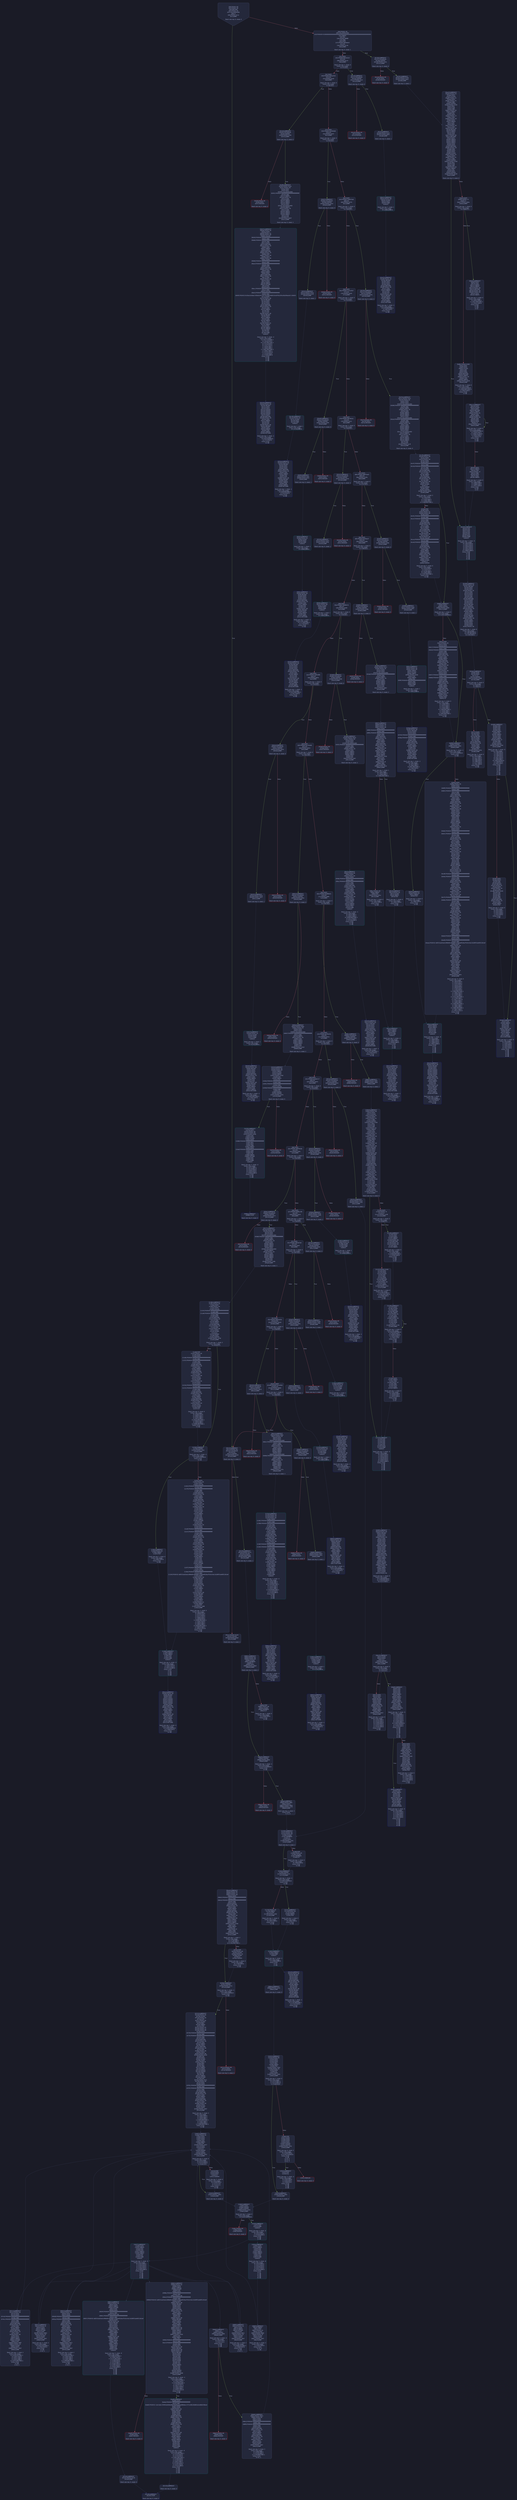 digraph G {
    node [shape=box, style="filled, rounded", color="#565f89", fontcolor="#c0caf5", fontname="Helvetica", fillcolor="#24283b"];
    edge [color="#414868", fontcolor="#c0caf5", fontname="Helvetica"];
    bgcolor="#1a1b26";
    0 [ label = "[00] PUSH1 60
[02] PUSH1 40
[04] MSTORE
[05] PUSH1 04
[07] CALLDATASIZE
[08] LT
[09] PUSH2 0112
[0c] JUMPI

Stack size req: 0, sizeΔ: 0
" shape = invhouse]
    1 [ label = "[0d] PUSH1 00
[0f] CALLDATALOAD
[10] PUSH29 0100000000000000000000000000000000000000000000000000000000
[2e] SWAP1
[2f] DIV
[30] PUSH4 ffffffff
[35] AND
[36] DUP1
[37] PUSH4 06fdde03
[3c] EQ
[3d] PUSH2 0136
[40] JUMPI

Stack size req: 0, sizeΔ: 1
"]
    2 [ label = "[41] DUP1
[42] PUSH4 083c6323
[47] EQ
[48] PUSH2 01c4
[4b] JUMPI

Stack size req: 1, sizeΔ: 0
Entry->Op usage:
	0->71:EQ:1
"]
    3 [ label = "[4c] DUP1
[4d] PUSH4 095ea7b3
[52] EQ
[53] PUSH2 01ed
[56] JUMPI

Stack size req: 1, sizeΔ: 0
Entry->Op usage:
	0->82:EQ:1
"]
    4 [ label = "[57] DUP1
[58] PUSH4 18160ddd
[5d] EQ
[5e] PUSH2 0247
[61] JUMPI

Stack size req: 1, sizeΔ: 0
Entry->Op usage:
	0->93:EQ:1
"]
    5 [ label = "[62] DUP1
[63] PUSH4 23b872dd
[68] EQ
[69] PUSH2 0270
[6c] JUMPI

Stack size req: 1, sizeΔ: 0
Entry->Op usage:
	0->104:EQ:1
"]
    6 [ label = "[6d] DUP1
[6e] PUSH4 313ce567
[73] EQ
[74] PUSH2 02e9
[77] JUMPI

Stack size req: 1, sizeΔ: 0
Entry->Op usage:
	0->115:EQ:1
"]
    7 [ label = "[78] DUP1
[79] PUSH4 48cd4cb1
[7e] EQ
[7f] PUSH2 0312
[82] JUMPI

Stack size req: 1, sizeΔ: 0
Entry->Op usage:
	0->126:EQ:1
"]
    8 [ label = "[83] DUP1
[84] PUSH4 4d853ee5
[89] EQ
[8a] PUSH2 033b
[8d] JUMPI

Stack size req: 1, sizeΔ: 0
Entry->Op usage:
	0->137:EQ:1
"]
    9 [ label = "[8e] DUP1
[8f] PUSH4 65050e27
[94] EQ
[95] PUSH2 0390
[98] JUMPI

Stack size req: 1, sizeΔ: 0
Entry->Op usage:
	0->148:EQ:1
"]
    10 [ label = "[99] DUP1
[9a] PUSH4 70a08231
[9f] EQ
[a0] PUSH2 03dd
[a3] JUMPI

Stack size req: 1, sizeΔ: 0
Entry->Op usage:
	0->159:EQ:1
"]
    11 [ label = "[a4] DUP1
[a5] PUSH4 7ef039f8
[aa] EQ
[ab] PUSH2 042a
[ae] JUMPI

Stack size req: 1, sizeΔ: 0
Entry->Op usage:
	0->170:EQ:1
"]
    12 [ label = "[af] DUP1
[b0] PUSH4 93c32e06
[b5] EQ
[b6] PUSH2 0453
[b9] JUMPI

Stack size req: 1, sizeΔ: 0
Entry->Op usage:
	0->181:EQ:1
"]
    13 [ label = "[ba] DUP1
[bb] PUSH4 95d89b41
[c0] EQ
[c1] PUSH2 048c
[c4] JUMPI

Stack size req: 1, sizeΔ: 0
Entry->Op usage:
	0->192:EQ:1
"]
    14 [ label = "[c5] DUP1
[c6] PUSH4 a035b1fe
[cb] EQ
[cc] PUSH2 051a
[cf] JUMPI

Stack size req: 1, sizeΔ: 0
Entry->Op usage:
	0->203:EQ:1
"]
    15 [ label = "[d0] DUP1
[d1] PUSH4 a5ade117
[d6] EQ
[d7] PUSH2 0543
[da] JUMPI

Stack size req: 1, sizeΔ: 0
Entry->Op usage:
	0->214:EQ:1
"]
    16 [ label = "[db] DUP1
[dc] PUSH4 a9059cbb
[e1] EQ
[e2] PUSH2 056c
[e5] JUMPI

Stack size req: 1, sizeΔ: 0
Entry->Op usage:
	0->225:EQ:1
"]
    17 [ label = "[e6] DUP1
[e7] PUSH4 bb8bcc46
[ec] EQ
[ed] PUSH2 05c6
[f0] JUMPI

Stack size req: 1, sizeΔ: 0
Entry->Op usage:
	0->236:EQ:1
"]
    18 [ label = "[f1] DUP1
[f2] PUSH4 c9818728
[f7] EQ
[f8] PUSH2 05ef
[fb] JUMPI

Stack size req: 1, sizeΔ: 0
Entry->Op usage:
	0->247:EQ:1
"]
    19 [ label = "[fc] DUP1
[fd] PUSH4 dd62ed3e
[0102] EQ
[0103] PUSH2 0618
[0106] JUMPI

Stack size req: 1, sizeΔ: 0
Entry->Op usage:
	0->258:EQ:1
"]
    20 [ label = "[0107] DUP1
[0108] PUSH4 f3cca5b4
[010d] EQ
[010e] PUSH2 0684
[0111] JUMPI

Stack size req: 1, sizeΔ: 0
Entry->Op usage:
	0->269:EQ:1
"]
    21 [ label = "[0112] JUMPDEST
[0113] PUSH1 00
[0115] CALLVALUE
[0116] EQ
[0117] ISZERO
[0118] PUSH2 0129
[011b] JUMPI

Stack size req: 0, sizeΔ: 0
"]
    22 [ label = "[011c] PUSH2 0124
[011f] CALLER
[0120] PUSH2 06ad
[0123] JUMP

Stack size req: 0, sizeΔ: 2
"]
    23 [ label = "[0124] JUMPDEST
[0125] PUSH2 0134
[0128] JUMP

Stack size req: 0, sizeΔ: 0
"]
    24 [ label = "[0129] JUMPDEST
[012a] PUSH2 0133
[012d] CALLER
[012e] CALLVALUE
[012f] PUSH2 0891
[0132] JUMP

Stack size req: 0, sizeΔ: 3
"]
    25 [ label = "[0133] JUMPDEST

Stack size req: 0, sizeΔ: 0
"]
    26 [ label = "[0134] JUMPDEST
[0135] STOP

Stack size req: 0, sizeΔ: 0
" color = "darkblue"]
    27 [ label = "[0136] JUMPDEST
[0137] CALLVALUE
[0138] ISZERO
[0139] PUSH2 0141
[013c] JUMPI

Stack size req: 0, sizeΔ: 0
"]
    28 [ label = "[013d] PUSH1 00
[013f] DUP1
[0140] REVERT

Stack size req: 0, sizeΔ: 0
" color = "red"]
    29 [ label = "[0141] JUMPDEST
[0142] PUSH2 0149
[0145] PUSH2 0aa3
[0148] JUMP

Stack size req: 0, sizeΔ: 1
"]
    30 [ label = "[0149] JUMPDEST
[014a] PUSH1 40
[014c] MLOAD
[014d] DUP1
[014e] DUP1
[014f] PUSH1 20
[0151] ADD
[0152] DUP3
[0153] DUP2
[0154] SUB
[0155] DUP3
[0156] MSTORE
[0157] DUP4
[0158] DUP2
[0159] DUP2
[015a] MLOAD
[015b] DUP2
[015c] MSTORE
[015d] PUSH1 20
[015f] ADD
[0160] SWAP2
[0161] POP
[0162] DUP1
[0163] MLOAD
[0164] SWAP1
[0165] PUSH1 20
[0167] ADD
[0168] SWAP1
[0169] DUP1
[016a] DUP4
[016b] DUP4
[016c] PUSH1 00

Stack size req: 1, sizeΔ: 9
Entry->Op usage:
	0->346:MLOAD:0
	0->355:MLOAD:0
	0->359:ADD:1
"]
    31 [ label = "[016e] JUMPDEST
[016f] DUP4
[0170] DUP2
[0171] LT
[0172] ISZERO
[0173] PUSH2 0189
[0176] JUMPI

Stack size req: 4, sizeΔ: 0
Entry->Op usage:
	0->369:LT:0
	3->369:LT:1
"]
    32 [ label = "[0177] DUP1
[0178] DUP3
[0179] ADD
[017a] MLOAD
[017b] DUP2
[017c] DUP5
[017d] ADD
[017e] MSTORE
[017f] PUSH1 20
[0181] DUP2
[0182] ADD
[0183] SWAP1
[0184] POP
[0185] PUSH2 016e
[0188] JUMP

Stack size req: 3, sizeΔ: 0
Entry->Op usage:
	0->377:ADD:1
	0->381:ADD:1
	0->386:ADD:0
	0->388:POP:0
	1->377:ADD:0
	2->381:ADD:0
Entry->Exit:
	0->😵
"]
    33 [ label = "[0189] JUMPDEST
[018a] POP
[018b] POP
[018c] POP
[018d] POP
[018e] SWAP1
[018f] POP
[0190] SWAP1
[0191] DUP2
[0192] ADD
[0193] SWAP1
[0194] PUSH1 1f
[0196] AND
[0197] DUP1
[0198] ISZERO
[0199] PUSH2 01b6
[019c] JUMPI

Stack size req: 7, sizeΔ: -5
Entry->Op usage:
	0->394:POP:0
	1->395:POP:0
	2->396:POP:0
	3->397:POP:0
	4->402:ADD:0
	4->406:AND:1
	4->408:ISZERO:0
	5->399:POP:0
	6->402:ADD:1
Entry->Exit:
	0->😵
	1->😵
	2->😵
	3->😵
	4->0
	5->😵
	6->😵
"]
    34 [ label = "[019d] DUP1
[019e] DUP3
[019f] SUB
[01a0] DUP1
[01a1] MLOAD
[01a2] PUSH1 01
[01a4] DUP4
[01a5] PUSH1 20
[01a7] SUB
[01a8] PUSH2 0100
[01ab] EXP
[01ac] SUB
[01ad] NOT
[01ae] AND
[01af] DUP2
[01b0] MSTORE
[01b1] PUSH1 20
[01b3] ADD
[01b4] SWAP2
[01b5] POP

Stack size req: 2, sizeΔ: 0
Entry->Op usage:
	0->415:SUB:1
	0->423:SUB:1
	1->415:SUB:0
	1->437:POP:0
Entry->Exit:
	1->😵
"]
    35 [ label = "[01b6] JUMPDEST
[01b7] POP
[01b8] SWAP3
[01b9] POP
[01ba] POP
[01bb] POP
[01bc] PUSH1 40
[01be] MLOAD
[01bf] DUP1
[01c0] SWAP2
[01c1] SUB
[01c2] SWAP1
[01c3] RETURN

Stack size req: 5, sizeΔ: -5
Entry->Op usage:
	0->439:POP:0
	1->449:SUB:0
	2->442:POP:0
	3->443:POP:0
	4->441:POP:0
Entry->Exit:
	0->😵
	1->😵
	2->😵
	3->😵
	4->😵
" color = "darkblue"]
    36 [ label = "[01c4] JUMPDEST
[01c5] CALLVALUE
[01c6] ISZERO
[01c7] PUSH2 01cf
[01ca] JUMPI

Stack size req: 0, sizeΔ: 0
"]
    37 [ label = "[01cb] PUSH1 00
[01cd] DUP1
[01ce] REVERT

Stack size req: 0, sizeΔ: 0
" color = "red"]
    38 [ label = "[01cf] JUMPDEST
[01d0] PUSH2 01d7
[01d3] PUSH2 0b41
[01d6] JUMP

Stack size req: 0, sizeΔ: 1
"]
    39 [ label = "[01d7] JUMPDEST
[01d8] PUSH1 40
[01da] MLOAD
[01db] DUP1
[01dc] DUP3
[01dd] DUP2
[01de] MSTORE
[01df] PUSH1 20
[01e1] ADD
[01e2] SWAP2
[01e3] POP
[01e4] POP
[01e5] PUSH1 40
[01e7] MLOAD
[01e8] DUP1
[01e9] SWAP2
[01ea] SUB
[01eb] SWAP1
[01ec] RETURN

Stack size req: 1, sizeΔ: -1
Entry->Op usage:
	0->478:MSTORE:1
	0->483:POP:0
Entry->Exit:
	0->😵
" color = "darkblue"]
    40 [ label = "[01ed] JUMPDEST
[01ee] CALLVALUE
[01ef] ISZERO
[01f0] PUSH2 01f8
[01f3] JUMPI

Stack size req: 0, sizeΔ: 0
"]
    41 [ label = "[01f4] PUSH1 00
[01f6] DUP1
[01f7] REVERT

Stack size req: 0, sizeΔ: 0
" color = "red"]
    42 [ label = "[01f8] JUMPDEST
[01f9] PUSH2 022d
[01fc] PUSH1 04
[01fe] DUP1
[01ff] DUP1
[0200] CALLDATALOAD
[0201] PUSH20 ffffffffffffffffffffffffffffffffffffffff
[0216] AND
[0217] SWAP1
[0218] PUSH1 20
[021a] ADD
[021b] SWAP1
[021c] SWAP2
[021d] SWAP1
[021e] DUP1
[021f] CALLDATALOAD
[0220] SWAP1
[0221] PUSH1 20
[0223] ADD
[0224] SWAP1
[0225] SWAP2
[0226] SWAP1
[0227] POP
[0228] POP
[0229] PUSH2 0b47
[022c] JUMP

Stack size req: 0, sizeΔ: 3
"]
    43 [ label = "[022d] JUMPDEST
[022e] PUSH1 40
[0230] MLOAD
[0231] DUP1
[0232] DUP3
[0233] ISZERO
[0234] ISZERO
[0235] ISZERO
[0236] ISZERO
[0237] DUP2
[0238] MSTORE
[0239] PUSH1 20
[023b] ADD
[023c] SWAP2
[023d] POP
[023e] POP
[023f] PUSH1 40
[0241] MLOAD
[0242] DUP1
[0243] SWAP2
[0244] SUB
[0245] SWAP1
[0246] RETURN

Stack size req: 1, sizeΔ: -1
Entry->Op usage:
	0->563:ISZERO:0
	0->573:POP:0
Entry->Exit:
	0->😵
" color = "darkblue"]
    44 [ label = "[0247] JUMPDEST
[0248] CALLVALUE
[0249] ISZERO
[024a] PUSH2 0252
[024d] JUMPI

Stack size req: 0, sizeΔ: 0
"]
    45 [ label = "[024e] PUSH1 00
[0250] DUP1
[0251] REVERT

Stack size req: 0, sizeΔ: 0
" color = "red"]
    46 [ label = "[0252] JUMPDEST
[0253] PUSH2 025a
[0256] PUSH2 0c39
[0259] JUMP

Stack size req: 0, sizeΔ: 1
"]
    47 [ label = "[025a] JUMPDEST
[025b] PUSH1 40
[025d] MLOAD
[025e] DUP1
[025f] DUP3
[0260] DUP2
[0261] MSTORE
[0262] PUSH1 20
[0264] ADD
[0265] SWAP2
[0266] POP
[0267] POP
[0268] PUSH1 40
[026a] MLOAD
[026b] DUP1
[026c] SWAP2
[026d] SUB
[026e] SWAP1
[026f] RETURN

Stack size req: 1, sizeΔ: -1
Entry->Op usage:
	0->609:MSTORE:1
	0->614:POP:0
Entry->Exit:
	0->😵
" color = "darkblue"]
    48 [ label = "[0270] JUMPDEST
[0271] CALLVALUE
[0272] ISZERO
[0273] PUSH2 027b
[0276] JUMPI

Stack size req: 0, sizeΔ: 0
"]
    49 [ label = "[0277] PUSH1 00
[0279] DUP1
[027a] REVERT

Stack size req: 0, sizeΔ: 0
" color = "red"]
    50 [ label = "[027b] JUMPDEST
[027c] PUSH2 02cf
[027f] PUSH1 04
[0281] DUP1
[0282] DUP1
[0283] CALLDATALOAD
[0284] PUSH20 ffffffffffffffffffffffffffffffffffffffff
[0299] AND
[029a] SWAP1
[029b] PUSH1 20
[029d] ADD
[029e] SWAP1
[029f] SWAP2
[02a0] SWAP1
[02a1] DUP1
[02a2] CALLDATALOAD
[02a3] PUSH20 ffffffffffffffffffffffffffffffffffffffff
[02b8] AND
[02b9] SWAP1
[02ba] PUSH1 20
[02bc] ADD
[02bd] SWAP1
[02be] SWAP2
[02bf] SWAP1
[02c0] DUP1
[02c1] CALLDATALOAD
[02c2] SWAP1
[02c3] PUSH1 20
[02c5] ADD
[02c6] SWAP1
[02c7] SWAP2
[02c8] SWAP1
[02c9] POP
[02ca] POP
[02cb] PUSH2 0c3f
[02ce] JUMP

Stack size req: 0, sizeΔ: 4
"]
    51 [ label = "[02cf] JUMPDEST
[02d0] PUSH1 40
[02d2] MLOAD
[02d3] DUP1
[02d4] DUP3
[02d5] ISZERO
[02d6] ISZERO
[02d7] ISZERO
[02d8] ISZERO
[02d9] DUP2
[02da] MSTORE
[02db] PUSH1 20
[02dd] ADD
[02de] SWAP2
[02df] POP
[02e0] POP
[02e1] PUSH1 40
[02e3] MLOAD
[02e4] DUP1
[02e5] SWAP2
[02e6] SUB
[02e7] SWAP1
[02e8] RETURN

Stack size req: 1, sizeΔ: -1
Entry->Op usage:
	0->725:ISZERO:0
	0->735:POP:0
Entry->Exit:
	0->😵
" color = "darkblue"]
    52 [ label = "[02e9] JUMPDEST
[02ea] CALLVALUE
[02eb] ISZERO
[02ec] PUSH2 02f4
[02ef] JUMPI

Stack size req: 0, sizeΔ: 0
"]
    53 [ label = "[02f0] PUSH1 00
[02f2] DUP1
[02f3] REVERT

Stack size req: 0, sizeΔ: 0
" color = "red"]
    54 [ label = "[02f4] JUMPDEST
[02f5] PUSH2 02fc
[02f8] PUSH2 0f35
[02fb] JUMP

Stack size req: 0, sizeΔ: 1
"]
    55 [ label = "[02fc] JUMPDEST
[02fd] PUSH1 40
[02ff] MLOAD
[0300] DUP1
[0301] DUP3
[0302] DUP2
[0303] MSTORE
[0304] PUSH1 20
[0306] ADD
[0307] SWAP2
[0308] POP
[0309] POP
[030a] PUSH1 40
[030c] MLOAD
[030d] DUP1
[030e] SWAP2
[030f] SUB
[0310] SWAP1
[0311] RETURN

Stack size req: 1, sizeΔ: -1
Entry->Op usage:
	0->771:MSTORE:1
	0->776:POP:0
Entry->Exit:
	0->😵
" color = "darkblue"]
    56 [ label = "[0312] JUMPDEST
[0313] CALLVALUE
[0314] ISZERO
[0315] PUSH2 031d
[0318] JUMPI

Stack size req: 0, sizeΔ: 0
"]
    57 [ label = "[0319] PUSH1 00
[031b] DUP1
[031c] REVERT

Stack size req: 0, sizeΔ: 0
" color = "red"]
    58 [ label = "[031d] JUMPDEST
[031e] PUSH2 0325
[0321] PUSH2 0f3b
[0324] JUMP

Stack size req: 0, sizeΔ: 1
"]
    59 [ label = "[0325] JUMPDEST
[0326] PUSH1 40
[0328] MLOAD
[0329] DUP1
[032a] DUP3
[032b] DUP2
[032c] MSTORE
[032d] PUSH1 20
[032f] ADD
[0330] SWAP2
[0331] POP
[0332] POP
[0333] PUSH1 40
[0335] MLOAD
[0336] DUP1
[0337] SWAP2
[0338] SUB
[0339] SWAP1
[033a] RETURN

Stack size req: 1, sizeΔ: -1
Entry->Op usage:
	0->812:MSTORE:1
	0->817:POP:0
Entry->Exit:
	0->😵
" color = "darkblue"]
    60 [ label = "[033b] JUMPDEST
[033c] CALLVALUE
[033d] ISZERO
[033e] PUSH2 0346
[0341] JUMPI

Stack size req: 0, sizeΔ: 0
"]
    61 [ label = "[0342] PUSH1 00
[0344] DUP1
[0345] REVERT

Stack size req: 0, sizeΔ: 0
" color = "red"]
    62 [ label = "[0346] JUMPDEST
[0347] PUSH2 034e
[034a] PUSH2 0f41
[034d] JUMP

Stack size req: 0, sizeΔ: 1
"]
    63 [ label = "[034e] JUMPDEST
[034f] PUSH1 40
[0351] MLOAD
[0352] DUP1
[0353] DUP3
[0354] PUSH20 ffffffffffffffffffffffffffffffffffffffff
[0369] AND
[036a] PUSH20 ffffffffffffffffffffffffffffffffffffffff
[037f] AND
[0380] DUP2
[0381] MSTORE
[0382] PUSH1 20
[0384] ADD
[0385] SWAP2
[0386] POP
[0387] POP
[0388] PUSH1 40
[038a] MLOAD
[038b] DUP1
[038c] SWAP2
[038d] SUB
[038e] SWAP1
[038f] RETURN

Stack size req: 1, sizeΔ: -1
Entry->Op usage:
	0->873:AND:1
	0->895:AND:1
	0->897:MSTORE:1
	0->902:POP:0
Entry->Exit:
	0->😵
" color = "darkblue"]
    64 [ label = "[0390] JUMPDEST
[0391] CALLVALUE
[0392] ISZERO
[0393] PUSH2 039b
[0396] JUMPI

Stack size req: 0, sizeΔ: 0
"]
    65 [ label = "[0397] PUSH1 00
[0399] DUP1
[039a] REVERT

Stack size req: 0, sizeΔ: 0
" color = "red"]
    66 [ label = "[039b] JUMPDEST
[039c] PUSH2 03c7
[039f] PUSH1 04
[03a1] DUP1
[03a2] DUP1
[03a3] CALLDATALOAD
[03a4] PUSH20 ffffffffffffffffffffffffffffffffffffffff
[03b9] AND
[03ba] SWAP1
[03bb] PUSH1 20
[03bd] ADD
[03be] SWAP1
[03bf] SWAP2
[03c0] SWAP1
[03c1] POP
[03c2] POP
[03c3] PUSH2 0f67
[03c6] JUMP

Stack size req: 0, sizeΔ: 2
"]
    67 [ label = "[03c7] JUMPDEST
[03c8] PUSH1 40
[03ca] MLOAD
[03cb] DUP1
[03cc] DUP3
[03cd] DUP2
[03ce] MSTORE
[03cf] PUSH1 20
[03d1] ADD
[03d2] SWAP2
[03d3] POP
[03d4] POP
[03d5] PUSH1 40
[03d7] MLOAD
[03d8] DUP1
[03d9] SWAP2
[03da] SUB
[03db] SWAP1
[03dc] RETURN

Stack size req: 1, sizeΔ: -1
Entry->Op usage:
	0->974:MSTORE:1
	0->979:POP:0
Entry->Exit:
	0->😵
" color = "darkblue"]
    68 [ label = "[03dd] JUMPDEST
[03de] CALLVALUE
[03df] ISZERO
[03e0] PUSH2 03e8
[03e3] JUMPI

Stack size req: 0, sizeΔ: 0
"]
    69 [ label = "[03e4] PUSH1 00
[03e6] DUP1
[03e7] REVERT

Stack size req: 0, sizeΔ: 0
" color = "red"]
    70 [ label = "[03e8] JUMPDEST
[03e9] PUSH2 0414
[03ec] PUSH1 04
[03ee] DUP1
[03ef] DUP1
[03f0] CALLDATALOAD
[03f1] PUSH20 ffffffffffffffffffffffffffffffffffffffff
[0406] AND
[0407] SWAP1
[0408] PUSH1 20
[040a] ADD
[040b] SWAP1
[040c] SWAP2
[040d] SWAP1
[040e] POP
[040f] POP
[0410] PUSH2 0fcf
[0413] JUMP

Stack size req: 0, sizeΔ: 2
"]
    71 [ label = "[0414] JUMPDEST
[0415] PUSH1 40
[0417] MLOAD
[0418] DUP1
[0419] DUP3
[041a] DUP2
[041b] MSTORE
[041c] PUSH1 20
[041e] ADD
[041f] SWAP2
[0420] POP
[0421] POP
[0422] PUSH1 40
[0424] MLOAD
[0425] DUP1
[0426] SWAP2
[0427] SUB
[0428] SWAP1
[0429] RETURN

Stack size req: 1, sizeΔ: -1
Entry->Op usage:
	0->1051:MSTORE:1
	0->1056:POP:0
Entry->Exit:
	0->😵
" color = "darkblue"]
    72 [ label = "[042a] JUMPDEST
[042b] CALLVALUE
[042c] ISZERO
[042d] PUSH2 0435
[0430] JUMPI

Stack size req: 0, sizeΔ: 0
"]
    73 [ label = "[0431] PUSH1 00
[0433] DUP1
[0434] REVERT

Stack size req: 0, sizeΔ: 0
" color = "red"]
    74 [ label = "[0435] JUMPDEST
[0436] PUSH2 043d
[0439] PUSH2 1017
[043c] JUMP

Stack size req: 0, sizeΔ: 1
"]
    75 [ label = "[043d] JUMPDEST
[043e] PUSH1 40
[0440] MLOAD
[0441] DUP1
[0442] DUP3
[0443] DUP2
[0444] MSTORE
[0445] PUSH1 20
[0447] ADD
[0448] SWAP2
[0449] POP
[044a] POP
[044b] PUSH1 40
[044d] MLOAD
[044e] DUP1
[044f] SWAP2
[0450] SUB
[0451] SWAP1
[0452] RETURN

Stack size req: 1, sizeΔ: -1
Entry->Op usage:
	0->1092:MSTORE:1
	0->1097:POP:0
Entry->Exit:
	0->😵
" color = "darkblue"]
    76 [ label = "[0453] JUMPDEST
[0454] CALLVALUE
[0455] ISZERO
[0456] PUSH2 045e
[0459] JUMPI

Stack size req: 0, sizeΔ: 0
"]
    77 [ label = "[045a] PUSH1 00
[045c] DUP1
[045d] REVERT

Stack size req: 0, sizeΔ: 0
" color = "red"]
    78 [ label = "[045e] JUMPDEST
[045f] PUSH2 048a
[0462] PUSH1 04
[0464] DUP1
[0465] DUP1
[0466] CALLDATALOAD
[0467] PUSH20 ffffffffffffffffffffffffffffffffffffffff
[047c] AND
[047d] SWAP1
[047e] PUSH1 20
[0480] ADD
[0481] SWAP1
[0482] SWAP2
[0483] SWAP1
[0484] POP
[0485] POP
[0486] PUSH2 101d
[0489] JUMP

Stack size req: 0, sizeΔ: 2
"]
    79 [ label = "[048a] JUMPDEST
[048b] STOP

Stack size req: 0, sizeΔ: 0
" color = "darkblue"]
    80 [ label = "[048c] JUMPDEST
[048d] CALLVALUE
[048e] ISZERO
[048f] PUSH2 0497
[0492] JUMPI

Stack size req: 0, sizeΔ: 0
"]
    81 [ label = "[0493] PUSH1 00
[0495] DUP1
[0496] REVERT

Stack size req: 0, sizeΔ: 0
" color = "red"]
    82 [ label = "[0497] JUMPDEST
[0498] PUSH2 049f
[049b] PUSH2 10bd
[049e] JUMP

Stack size req: 0, sizeΔ: 1
"]
    83 [ label = "[049f] JUMPDEST
[04a0] PUSH1 40
[04a2] MLOAD
[04a3] DUP1
[04a4] DUP1
[04a5] PUSH1 20
[04a7] ADD
[04a8] DUP3
[04a9] DUP2
[04aa] SUB
[04ab] DUP3
[04ac] MSTORE
[04ad] DUP4
[04ae] DUP2
[04af] DUP2
[04b0] MLOAD
[04b1] DUP2
[04b2] MSTORE
[04b3] PUSH1 20
[04b5] ADD
[04b6] SWAP2
[04b7] POP
[04b8] DUP1
[04b9] MLOAD
[04ba] SWAP1
[04bb] PUSH1 20
[04bd] ADD
[04be] SWAP1
[04bf] DUP1
[04c0] DUP4
[04c1] DUP4
[04c2] PUSH1 00

Stack size req: 1, sizeΔ: 9
Entry->Op usage:
	0->1200:MLOAD:0
	0->1209:MLOAD:0
	0->1213:ADD:1
"]
    84 [ label = "[04c4] JUMPDEST
[04c5] DUP4
[04c6] DUP2
[04c7] LT
[04c8] ISZERO
[04c9] PUSH2 04df
[04cc] JUMPI

Stack size req: 4, sizeΔ: 0
Entry->Op usage:
	0->1223:LT:0
	3->1223:LT:1
"]
    85 [ label = "[04cd] DUP1
[04ce] DUP3
[04cf] ADD
[04d0] MLOAD
[04d1] DUP2
[04d2] DUP5
[04d3] ADD
[04d4] MSTORE
[04d5] PUSH1 20
[04d7] DUP2
[04d8] ADD
[04d9] SWAP1
[04da] POP
[04db] PUSH2 04c4
[04de] JUMP

Stack size req: 3, sizeΔ: 0
Entry->Op usage:
	0->1231:ADD:1
	0->1235:ADD:1
	0->1240:ADD:0
	0->1242:POP:0
	1->1231:ADD:0
	2->1235:ADD:0
Entry->Exit:
	0->😵
"]
    86 [ label = "[04df] JUMPDEST
[04e0] POP
[04e1] POP
[04e2] POP
[04e3] POP
[04e4] SWAP1
[04e5] POP
[04e6] SWAP1
[04e7] DUP2
[04e8] ADD
[04e9] SWAP1
[04ea] PUSH1 1f
[04ec] AND
[04ed] DUP1
[04ee] ISZERO
[04ef] PUSH2 050c
[04f2] JUMPI

Stack size req: 7, sizeΔ: -5
Entry->Op usage:
	0->1248:POP:0
	1->1249:POP:0
	2->1250:POP:0
	3->1251:POP:0
	4->1256:ADD:0
	4->1260:AND:1
	4->1262:ISZERO:0
	5->1253:POP:0
	6->1256:ADD:1
Entry->Exit:
	0->😵
	1->😵
	2->😵
	3->😵
	4->0
	5->😵
	6->😵
"]
    87 [ label = "[04f3] DUP1
[04f4] DUP3
[04f5] SUB
[04f6] DUP1
[04f7] MLOAD
[04f8] PUSH1 01
[04fa] DUP4
[04fb] PUSH1 20
[04fd] SUB
[04fe] PUSH2 0100
[0501] EXP
[0502] SUB
[0503] NOT
[0504] AND
[0505] DUP2
[0506] MSTORE
[0507] PUSH1 20
[0509] ADD
[050a] SWAP2
[050b] POP

Stack size req: 2, sizeΔ: 0
Entry->Op usage:
	0->1269:SUB:1
	0->1277:SUB:1
	1->1269:SUB:0
	1->1291:POP:0
Entry->Exit:
	1->😵
"]
    88 [ label = "[050c] JUMPDEST
[050d] POP
[050e] SWAP3
[050f] POP
[0510] POP
[0511] POP
[0512] PUSH1 40
[0514] MLOAD
[0515] DUP1
[0516] SWAP2
[0517] SUB
[0518] SWAP1
[0519] RETURN

Stack size req: 5, sizeΔ: -5
Entry->Op usage:
	0->1293:POP:0
	1->1303:SUB:0
	2->1296:POP:0
	3->1297:POP:0
	4->1295:POP:0
Entry->Exit:
	0->😵
	1->😵
	2->😵
	3->😵
	4->😵
" color = "darkblue"]
    89 [ label = "[051a] JUMPDEST
[051b] CALLVALUE
[051c] ISZERO
[051d] PUSH2 0525
[0520] JUMPI

Stack size req: 0, sizeΔ: 0
"]
    90 [ label = "[0521] PUSH1 00
[0523] DUP1
[0524] REVERT

Stack size req: 0, sizeΔ: 0
" color = "red"]
    91 [ label = "[0525] JUMPDEST
[0526] PUSH2 052d
[0529] PUSH2 115b
[052c] JUMP

Stack size req: 0, sizeΔ: 1
"]
    92 [ label = "[052d] JUMPDEST
[052e] PUSH1 40
[0530] MLOAD
[0531] DUP1
[0532] DUP3
[0533] DUP2
[0534] MSTORE
[0535] PUSH1 20
[0537] ADD
[0538] SWAP2
[0539] POP
[053a] POP
[053b] PUSH1 40
[053d] MLOAD
[053e] DUP1
[053f] SWAP2
[0540] SUB
[0541] SWAP1
[0542] RETURN

Stack size req: 1, sizeΔ: -1
Entry->Op usage:
	0->1332:MSTORE:1
	0->1337:POP:0
Entry->Exit:
	0->😵
" color = "darkblue"]
    93 [ label = "[0543] JUMPDEST
[0544] CALLVALUE
[0545] ISZERO
[0546] PUSH2 054e
[0549] JUMPI

Stack size req: 0, sizeΔ: 0
"]
    94 [ label = "[054a] PUSH1 00
[054c] DUP1
[054d] REVERT

Stack size req: 0, sizeΔ: 0
" color = "red"]
    95 [ label = "[054e] JUMPDEST
[054f] PUSH2 0556
[0552] PUSH2 1185
[0555] JUMP

Stack size req: 0, sizeΔ: 1
"]
    96 [ label = "[0556] JUMPDEST
[0557] PUSH1 40
[0559] MLOAD
[055a] DUP1
[055b] DUP3
[055c] DUP2
[055d] MSTORE
[055e] PUSH1 20
[0560] ADD
[0561] SWAP2
[0562] POP
[0563] POP
[0564] PUSH1 40
[0566] MLOAD
[0567] DUP1
[0568] SWAP2
[0569] SUB
[056a] SWAP1
[056b] RETURN

Stack size req: 1, sizeΔ: -1
Entry->Op usage:
	0->1373:MSTORE:1
	0->1378:POP:0
Entry->Exit:
	0->😵
" color = "darkblue"]
    97 [ label = "[056c] JUMPDEST
[056d] CALLVALUE
[056e] ISZERO
[056f] PUSH2 0577
[0572] JUMPI

Stack size req: 0, sizeΔ: 0
"]
    98 [ label = "[0573] PUSH1 00
[0575] DUP1
[0576] REVERT

Stack size req: 0, sizeΔ: 0
" color = "red"]
    99 [ label = "[0577] JUMPDEST
[0578] PUSH2 05ac
[057b] PUSH1 04
[057d] DUP1
[057e] DUP1
[057f] CALLDATALOAD
[0580] PUSH20 ffffffffffffffffffffffffffffffffffffffff
[0595] AND
[0596] SWAP1
[0597] PUSH1 20
[0599] ADD
[059a] SWAP1
[059b] SWAP2
[059c] SWAP1
[059d] DUP1
[059e] CALLDATALOAD
[059f] SWAP1
[05a0] PUSH1 20
[05a2] ADD
[05a3] SWAP1
[05a4] SWAP2
[05a5] SWAP1
[05a6] POP
[05a7] POP
[05a8] PUSH2 118b
[05ab] JUMP

Stack size req: 0, sizeΔ: 3
"]
    100 [ label = "[05ac] JUMPDEST
[05ad] PUSH1 40
[05af] MLOAD
[05b0] DUP1
[05b1] DUP3
[05b2] ISZERO
[05b3] ISZERO
[05b4] ISZERO
[05b5] ISZERO
[05b6] DUP2
[05b7] MSTORE
[05b8] PUSH1 20
[05ba] ADD
[05bb] SWAP2
[05bc] POP
[05bd] POP
[05be] PUSH1 40
[05c0] MLOAD
[05c1] DUP1
[05c2] SWAP2
[05c3] SUB
[05c4] SWAP1
[05c5] RETURN

Stack size req: 1, sizeΔ: -1
Entry->Op usage:
	0->1458:ISZERO:0
	0->1468:POP:0
Entry->Exit:
	0->😵
" color = "darkblue"]
    101 [ label = "[05c6] JUMPDEST
[05c7] CALLVALUE
[05c8] ISZERO
[05c9] PUSH2 05d1
[05cc] JUMPI

Stack size req: 0, sizeΔ: 0
"]
    102 [ label = "[05cd] PUSH1 00
[05cf] DUP1
[05d0] REVERT

Stack size req: 0, sizeΔ: 0
" color = "red"]
    103 [ label = "[05d1] JUMPDEST
[05d2] PUSH2 05d9
[05d5] PUSH2 136e
[05d8] JUMP

Stack size req: 0, sizeΔ: 1
"]
    104 [ label = "[05d9] JUMPDEST
[05da] PUSH1 40
[05dc] MLOAD
[05dd] DUP1
[05de] DUP3
[05df] DUP2
[05e0] MSTORE
[05e1] PUSH1 20
[05e3] ADD
[05e4] SWAP2
[05e5] POP
[05e6] POP
[05e7] PUSH1 40
[05e9] MLOAD
[05ea] DUP1
[05eb] SWAP2
[05ec] SUB
[05ed] SWAP1
[05ee] RETURN

Stack size req: 1, sizeΔ: -1
Entry->Op usage:
	0->1504:MSTORE:1
	0->1509:POP:0
Entry->Exit:
	0->😵
" color = "darkblue"]
    105 [ label = "[05ef] JUMPDEST
[05f0] CALLVALUE
[05f1] ISZERO
[05f2] PUSH2 05fa
[05f5] JUMPI

Stack size req: 0, sizeΔ: 0
"]
    106 [ label = "[05f6] PUSH1 00
[05f8] DUP1
[05f9] REVERT

Stack size req: 0, sizeΔ: 0
" color = "red"]
    107 [ label = "[05fa] JUMPDEST
[05fb] PUSH2 0602
[05fe] PUSH2 1374
[0601] JUMP

Stack size req: 0, sizeΔ: 1
"]
    108 [ label = "[0602] JUMPDEST
[0603] PUSH1 40
[0605] MLOAD
[0606] DUP1
[0607] DUP3
[0608] DUP2
[0609] MSTORE
[060a] PUSH1 20
[060c] ADD
[060d] SWAP2
[060e] POP
[060f] POP
[0610] PUSH1 40
[0612] MLOAD
[0613] DUP1
[0614] SWAP2
[0615] SUB
[0616] SWAP1
[0617] RETURN

Stack size req: 1, sizeΔ: -1
Entry->Op usage:
	0->1545:MSTORE:1
	0->1550:POP:0
Entry->Exit:
	0->😵
" color = "darkblue"]
    109 [ label = "[0618] JUMPDEST
[0619] CALLVALUE
[061a] ISZERO
[061b] PUSH2 0623
[061e] JUMPI

Stack size req: 0, sizeΔ: 0
"]
    110 [ label = "[061f] PUSH1 00
[0621] DUP1
[0622] REVERT

Stack size req: 0, sizeΔ: 0
" color = "red"]
    111 [ label = "[0623] JUMPDEST
[0624] PUSH2 066e
[0627] PUSH1 04
[0629] DUP1
[062a] DUP1
[062b] CALLDATALOAD
[062c] PUSH20 ffffffffffffffffffffffffffffffffffffffff
[0641] AND
[0642] SWAP1
[0643] PUSH1 20
[0645] ADD
[0646] SWAP1
[0647] SWAP2
[0648] SWAP1
[0649] DUP1
[064a] CALLDATALOAD
[064b] PUSH20 ffffffffffffffffffffffffffffffffffffffff
[0660] AND
[0661] SWAP1
[0662] PUSH1 20
[0664] ADD
[0665] SWAP1
[0666] SWAP2
[0667] SWAP1
[0668] POP
[0669] POP
[066a] PUSH2 137a
[066d] JUMP

Stack size req: 0, sizeΔ: 3
"]
    112 [ label = "[066e] JUMPDEST
[066f] PUSH1 40
[0671] MLOAD
[0672] DUP1
[0673] DUP3
[0674] DUP2
[0675] MSTORE
[0676] PUSH1 20
[0678] ADD
[0679] SWAP2
[067a] POP
[067b] POP
[067c] PUSH1 40
[067e] MLOAD
[067f] DUP1
[0680] SWAP2
[0681] SUB
[0682] SWAP1
[0683] RETURN

Stack size req: 1, sizeΔ: -1
Entry->Op usage:
	0->1653:MSTORE:1
	0->1658:POP:0
Entry->Exit:
	0->😵
" color = "darkblue"]
    113 [ label = "[0684] JUMPDEST
[0685] CALLVALUE
[0686] ISZERO
[0687] PUSH2 068f
[068a] JUMPI

Stack size req: 0, sizeΔ: 0
"]
    114 [ label = "[068b] PUSH1 00
[068d] DUP1
[068e] REVERT

Stack size req: 0, sizeΔ: 0
" color = "red"]
    115 [ label = "[068f] JUMPDEST
[0690] PUSH2 0697
[0693] PUSH2 1401
[0696] JUMP

Stack size req: 0, sizeΔ: 1
"]
    116 [ label = "[0697] JUMPDEST
[0698] PUSH1 40
[069a] MLOAD
[069b] DUP1
[069c] DUP3
[069d] DUP2
[069e] MSTORE
[069f] PUSH1 20
[06a1] ADD
[06a2] SWAP2
[06a3] POP
[06a4] POP
[06a5] PUSH1 40
[06a7] MLOAD
[06a8] DUP1
[06a9] SWAP2
[06aa] SUB
[06ab] SWAP1
[06ac] RETURN

Stack size req: 1, sizeΔ: -1
Entry->Op usage:
	0->1694:MSTORE:1
	0->1699:POP:0
Entry->Exit:
	0->😵
" color = "darkblue"]
    117 [ label = "[06ad] JUMPDEST
[06ae] PUSH1 00
[06b0] PUSH1 11
[06b2] PUSH1 00
[06b4] DUP4
[06b5] PUSH20 ffffffffffffffffffffffffffffffffffffffff
[06ca] AND
[06cb] PUSH20 ffffffffffffffffffffffffffffffffffffffff
[06e0] AND
[06e1] DUP2
[06e2] MSTORE
[06e3] PUSH1 20
[06e5] ADD
[06e6] SWAP1
[06e7] DUP2
[06e8] MSTORE
[06e9] PUSH1 20
[06eb] ADD
[06ec] PUSH1 00
[06ee] SHA3
[06ef] PUSH1 00
[06f1] SWAP1
[06f2] SLOAD
[06f3] SWAP1
[06f4] PUSH2 0100
[06f7] EXP
[06f8] SWAP1
[06f9] DIV
[06fa] PUSH1 ff
[06fc] AND
[06fd] DUP1
[06fe] PUSH2 070b
[0701] JUMPI

Stack size req: 1, sizeΔ: 2
Entry->Op usage:
	0->1738:AND:1
	0->1760:AND:1
	0->1762:MSTORE:1
"]
    118 [ label = "[0702] POP
[0703] PUSH1 0d
[0705] SLOAD
[0706] PUSH1 10
[0708] SLOAD
[0709] LT
[070a] ISZERO

Stack size req: 1, sizeΔ: 0
Entry->Op usage:
	0->1794:POP:0
Entry->Exit:
	0->😵
"]
    119 [ label = "[070b] JUMPDEST
[070c] ISZERO
[070d] PUSH2 0715
[0710] JUMPI

Stack size req: 1, sizeΔ: -1
Entry->Op usage:
	0->1804:ISZERO:0
Entry->Exit:
	0->😵
"]
    120 [ label = "[0711] PUSH1 00
[0713] DUP1
[0714] REVERT

Stack size req: 0, sizeΔ: 0
" color = "red"]
    121 [ label = "[0715] JUMPDEST
[0716] PUSH1 05
[0718] SLOAD
[0719] PUSH1 0a
[071b] EXP
[071c] PUSH1 0e
[071e] SLOAD
[071f] MUL
[0720] SWAP1
[0721] POP
[0722] PUSH1 01
[0724] PUSH1 11
[0726] PUSH1 00
[0728] DUP5
[0729] PUSH20 ffffffffffffffffffffffffffffffffffffffff
[073e] AND
[073f] PUSH20 ffffffffffffffffffffffffffffffffffffffff
[0754] AND
[0755] DUP2
[0756] MSTORE
[0757] PUSH1 20
[0759] ADD
[075a] SWAP1
[075b] DUP2
[075c] MSTORE
[075d] PUSH1 20
[075f] ADD
[0760] PUSH1 00
[0762] SHA3
[0763] PUSH1 00
[0765] PUSH2 0100
[0768] EXP
[0769] DUP2
[076a] SLOAD
[076b] DUP2
[076c] PUSH1 ff
[076e] MUL
[076f] NOT
[0770] AND
[0771] SWAP1
[0772] DUP4
[0773] ISZERO
[0774] ISZERO
[0775] MUL
[0776] OR
[0777] SWAP1
[0778] SSTORE
[0779] POP
[077a] PUSH2 07c1
[077d] PUSH1 00
[077f] DUP1
[0780] DUP5
[0781] PUSH20 ffffffffffffffffffffffffffffffffffffffff
[0796] AND
[0797] PUSH20 ffffffffffffffffffffffffffffffffffffffff
[07ac] AND
[07ad] DUP2
[07ae] MSTORE
[07af] PUSH1 20
[07b1] ADD
[07b2] SWAP1
[07b3] DUP2
[07b4] MSTORE
[07b5] PUSH1 20
[07b7] ADD
[07b8] PUSH1 00
[07ba] SHA3
[07bb] SLOAD
[07bc] DUP3
[07bd] PUSH2 1407
[07c0] JUMP

Stack size req: 2, sizeΔ: 3
Entry->Op usage:
	0->1825:POP:0
	1->1854:AND:1
	1->1876:AND:1
	1->1878:MSTORE:1
	1->1942:AND:1
	1->1964:AND:1
	1->1966:MSTORE:1
Entry->Exit:
	0->😵
"]
    122 [ label = "[07c1] JUMPDEST
[07c2] PUSH1 00
[07c4] DUP1
[07c5] DUP5
[07c6] PUSH20 ffffffffffffffffffffffffffffffffffffffff
[07db] AND
[07dc] PUSH20 ffffffffffffffffffffffffffffffffffffffff
[07f1] AND
[07f2] DUP2
[07f3] MSTORE
[07f4] PUSH1 20
[07f6] ADD
[07f7] SWAP1
[07f8] DUP2
[07f9] MSTORE
[07fa] PUSH1 20
[07fc] ADD
[07fd] PUSH1 00
[07ff] SHA3
[0800] DUP2
[0801] SWAP1
[0802] SSTORE
[0803] POP
[0804] PUSH2 080f
[0807] PUSH1 10
[0809] SLOAD
[080a] DUP3
[080b] PUSH2 1407
[080e] JUMP

Stack size req: 3, sizeΔ: 2
Entry->Op usage:
	0->2050:SSTORE:1
	0->2051:POP:0
	2->2011:AND:1
	2->2033:AND:1
	2->2035:MSTORE:1
Entry->Exit:
	0->😵
	1->0, 3
"]
    123 [ label = "[080f] JUMPDEST
[0810] PUSH1 10
[0812] DUP2
[0813] SWAP1
[0814] SSTORE
[0815] POP
[0816] PUSH2 0821
[0819] PUSH1 02
[081b] SLOAD
[081c] DUP3
[081d] PUSH2 1407
[0820] JUMP

Stack size req: 2, sizeΔ: 2
Entry->Op usage:
	0->2068:SSTORE:1
	0->2069:POP:0
Entry->Exit:
	0->😵
	1->0, 3
"]
    124 [ label = "[0821] JUMPDEST
[0822] PUSH1 02
[0824] DUP2
[0825] SWAP1
[0826] SSTORE
[0827] POP
[0828] DUP2
[0829] PUSH20 ffffffffffffffffffffffffffffffffffffffff
[083e] AND
[083f] PUSH1 00
[0841] PUSH20 ffffffffffffffffffffffffffffffffffffffff
[0856] AND
[0857] PUSH32 ddf252ad1be2c89b69c2b068fc378daa952ba7f163c4a11628f55a4df523b3ef
[0878] DUP4
[0879] PUSH1 40
[087b] MLOAD
[087c] DUP1
[087d] DUP3
[087e] DUP2
[087f] MSTORE
[0880] PUSH1 20
[0882] ADD
[0883] SWAP2
[0884] POP
[0885] POP
[0886] PUSH1 40
[0888] MLOAD
[0889] DUP1
[088a] SWAP2
[088b] SUB
[088c] SWAP1
[088d] LOG3
[088e] POP
[088f] POP
[0890] JUMP
Indirect!

Stack size req: 4, sizeΔ: -4
Entry->Op usage:
	0->2086:SSTORE:1
	0->2087:POP:0
	1->2175:MSTORE:1
	1->2180:POP:0
	1->2190:POP:0
	2->2110:AND:1
	2->2189:LOG3:4
	2->2191:POP:0
	3->2192:JUMP:0
Entry->Exit:
	0->😵
	1->😵
	2->😵
	3->😵
" color = "teal"]
    125 [ label = "[0891] JUMPDEST
[0892] PUSH1 00
[0894] PUSH1 08
[0896] SLOAD
[0897] NUMBER
[0898] LT
[0899] DUP1
[089a] PUSH2 08a4
[089d] JUMPI

Stack size req: 0, sizeΔ: 2
"]
    126 [ label = "[089e] POP
[089f] PUSH1 09
[08a1] SLOAD
[08a2] NUMBER
[08a3] GT

Stack size req: 1, sizeΔ: 0
Entry->Op usage:
	0->2206:POP:0
Entry->Exit:
	0->😵
"]
    127 [ label = "[08a4] JUMPDEST
[08a5] ISZERO
[08a6] PUSH2 08ae
[08a9] JUMPI

Stack size req: 1, sizeΔ: -1
Entry->Op usage:
	0->2213:ISZERO:0
Entry->Exit:
	0->😵
"]
    128 [ label = "[08aa] PUSH1 00
[08ac] DUP1
[08ad] REVERT

Stack size req: 0, sizeΔ: 0
" color = "red"]
    129 [ label = "[08ae] JUMPDEST
[08af] PUSH2 08bf
[08b2] DUP3
[08b3] PUSH2 08ba
[08b6] PUSH2 115b
[08b9] JUMP

Stack size req: 2, sizeΔ: 3
Entry->Exit:
	1->1, 4
"]
    130 [ label = "[08ba] JUMPDEST
[08bb] PUSH2 1431
[08be] JUMP

Stack size req: 0, sizeΔ: 0
"]
    131 [ label = "[08bf] JUMPDEST
[08c0] SWAP1
[08c1] POP
[08c2] PUSH1 0c
[08c4] SLOAD
[08c5] PUSH2 08d0
[08c8] PUSH1 0f
[08ca] SLOAD
[08cb] DUP4
[08cc] PUSH2 1407
[08cf] JUMP

Stack size req: 2, sizeΔ: 3
Entry->Op usage:
	1->2241:POP:0
Entry->Exit:
	0->0, 4
	1->😵
"]
    132 [ label = "[08d0] JUMPDEST
[08d1] GT
[08d2] ISZERO
[08d3] PUSH2 08db
[08d6] JUMPI

Stack size req: 2, sizeΔ: -2
Entry->Op usage:
	0->2257:GT:0
	1->2257:GT:1
Entry->Exit:
	0->😵
	1->😵
"]
    133 [ label = "[08d7] PUSH1 00
[08d9] DUP1
[08da] REVERT

Stack size req: 0, sizeΔ: 0
" color = "red"]
    134 [ label = "[08db] JUMPDEST
[08dc] PUSH2 0923
[08df] PUSH1 00
[08e1] DUP1
[08e2] DUP6
[08e3] PUSH20 ffffffffffffffffffffffffffffffffffffffff
[08f8] AND
[08f9] PUSH20 ffffffffffffffffffffffffffffffffffffffff
[090e] AND
[090f] DUP2
[0910] MSTORE
[0911] PUSH1 20
[0913] ADD
[0914] SWAP1
[0915] DUP2
[0916] MSTORE
[0917] PUSH1 20
[0919] ADD
[091a] PUSH1 00
[091c] SHA3
[091d] SLOAD
[091e] DUP3
[091f] PUSH2 1407
[0922] JUMP

Stack size req: 3, sizeΔ: 3
Entry->Op usage:
	2->2296:AND:1
	2->2318:AND:1
	2->2320:MSTORE:1
Entry->Exit:
	0->0, 3
"]
    135 [ label = "[0923] JUMPDEST
[0924] PUSH1 00
[0926] DUP1
[0927] DUP6
[0928] PUSH20 ffffffffffffffffffffffffffffffffffffffff
[093d] AND
[093e] PUSH20 ffffffffffffffffffffffffffffffffffffffff
[0953] AND
[0954] DUP2
[0955] MSTORE
[0956] PUSH1 20
[0958] ADD
[0959] SWAP1
[095a] DUP2
[095b] MSTORE
[095c] PUSH1 20
[095e] ADD
[095f] PUSH1 00
[0961] SHA3
[0962] DUP2
[0963] SWAP1
[0964] SSTORE
[0965] POP
[0966] PUSH2 0971
[0969] PUSH1 0f
[096b] SLOAD
[096c] DUP3
[096d] PUSH2 1407
[0970] JUMP

Stack size req: 4, sizeΔ: 2
Entry->Op usage:
	0->2404:SSTORE:1
	0->2405:POP:0
	3->2365:AND:1
	3->2387:AND:1
	3->2389:MSTORE:1
Entry->Exit:
	0->😵
	1->0, 3
"]
    136 [ label = "[0971] JUMPDEST
[0972] PUSH1 0f
[0974] DUP2
[0975] SWAP1
[0976] SSTORE
[0977] POP
[0978] PUSH2 0983
[097b] PUSH1 02
[097d] SLOAD
[097e] DUP3
[097f] PUSH2 1407
[0982] JUMP

Stack size req: 2, sizeΔ: 2
Entry->Op usage:
	0->2422:SSTORE:1
	0->2423:POP:0
Entry->Exit:
	0->😵
	1->0, 3
"]
    137 [ label = "[0983] JUMPDEST
[0984] PUSH1 02
[0986] DUP2
[0987] SWAP1
[0988] SSTORE
[0989] POP
[098a] DUP3
[098b] PUSH20 ffffffffffffffffffffffffffffffffffffffff
[09a0] AND
[09a1] PUSH1 00
[09a3] PUSH20 ffffffffffffffffffffffffffffffffffffffff
[09b8] AND
[09b9] PUSH32 ddf252ad1be2c89b69c2b068fc378daa952ba7f163c4a11628f55a4df523b3ef
[09da] DUP4
[09db] PUSH1 40
[09dd] MLOAD
[09de] DUP1
[09df] DUP3
[09e0] DUP2
[09e1] MSTORE
[09e2] PUSH1 20
[09e4] ADD
[09e5] SWAP2
[09e6] POP
[09e7] POP
[09e8] PUSH1 40
[09ea] MLOAD
[09eb] DUP1
[09ec] SWAP2
[09ed] SUB
[09ee] SWAP1
[09ef] LOG3
[09f0] PUSH1 0a
[09f2] PUSH1 00
[09f4] SWAP1
[09f5] SLOAD
[09f6] SWAP1
[09f7] PUSH2 0100
[09fa] EXP
[09fb] SWAP1
[09fc] DIV
[09fd] PUSH20 ffffffffffffffffffffffffffffffffffffffff
[0a12] AND
[0a13] PUSH20 ffffffffffffffffffffffffffffffffffffffff
[0a28] AND
[0a29] DUP3
[0a2a] PUSH1 40
[0a2c] MLOAD
[0a2d] PUSH1 00
[0a2f] PUSH1 40
[0a31] MLOAD
[0a32] DUP1
[0a33] DUP4
[0a34] SUB
[0a35] DUP2
[0a36] DUP6
[0a37] DUP8
[0a38] GAS
[0a39] CALL
[0a3a] SWAP3
[0a3b] POP
[0a3c] POP
[0a3d] POP
[0a3e] ISZERO
[0a3f] ISZERO
[0a40] PUSH2 0a48
[0a43] JUMPI

Stack size req: 4, sizeΔ: -1
Entry->Op usage:
	0->2440:SSTORE:1
	0->2441:POP:0
	1->2529:MSTORE:1
	1->2534:POP:0
	2->2617:CALL:2
	2->2621:POP:0
	3->2464:AND:1
	3->2543:LOG3:4
Entry->Exit:
	0->😵
"]
    138 [ label = "[0a44] PUSH1 00
[0a46] DUP1
[0a47] REVERT

Stack size req: 0, sizeΔ: 0
" color = "red"]
    139 [ label = "[0a48] JUMPDEST
[0a49] DUP3
[0a4a] PUSH20 ffffffffffffffffffffffffffffffffffffffff
[0a5f] AND
[0a60] PUSH32 1cbc5ab135991bd2b6a4b034a04aa2aa086dac1371cb9b16b8b5e2ed6b036bed
[0a81] DUP4
[0a82] DUP4
[0a83] PUSH1 40
[0a85] MLOAD
[0a86] DUP1
[0a87] DUP4
[0a88] DUP2
[0a89] MSTORE
[0a8a] PUSH1 20
[0a8c] ADD
[0a8d] DUP3
[0a8e] DUP2
[0a8f] MSTORE
[0a90] PUSH1 20
[0a92] ADD
[0a93] SWAP3
[0a94] POP
[0a95] POP
[0a96] POP
[0a97] PUSH1 40
[0a99] MLOAD
[0a9a] DUP1
[0a9b] SWAP2
[0a9c] SUB
[0a9d] SWAP1
[0a9e] LOG2
[0a9f] POP
[0aa0] POP
[0aa1] POP
[0aa2] JUMP
Indirect!

Stack size req: 4, sizeΔ: -4
Entry->Op usage:
	0->2703:MSTORE:1
	0->2710:POP:0
	0->2719:POP:0
	1->2697:MSTORE:1
	1->2708:POP:0
	1->2720:POP:0
	2->2655:AND:1
	2->2718:LOG2:3
	2->2721:POP:0
	3->2722:JUMP:0
Entry->Exit:
	0->😵
	1->😵
	2->😵
	3->😵
" color = "teal"]
    140 [ label = "[0aa3] JUMPDEST
[0aa4] PUSH1 03
[0aa6] DUP1
[0aa7] SLOAD
[0aa8] PUSH1 01
[0aaa] DUP2
[0aab] PUSH1 01
[0aad] AND
[0aae] ISZERO
[0aaf] PUSH2 0100
[0ab2] MUL
[0ab3] SUB
[0ab4] AND
[0ab5] PUSH1 02
[0ab7] SWAP1
[0ab8] DIV
[0ab9] DUP1
[0aba] PUSH1 1f
[0abc] ADD
[0abd] PUSH1 20
[0abf] DUP1
[0ac0] SWAP2
[0ac1] DIV
[0ac2] MUL
[0ac3] PUSH1 20
[0ac5] ADD
[0ac6] PUSH1 40
[0ac8] MLOAD
[0ac9] SWAP1
[0aca] DUP2
[0acb] ADD
[0acc] PUSH1 40
[0ace] MSTORE
[0acf] DUP1
[0ad0] SWAP3
[0ad1] SWAP2
[0ad2] SWAP1
[0ad3] DUP2
[0ad4] DUP2
[0ad5] MSTORE
[0ad6] PUSH1 20
[0ad8] ADD
[0ad9] DUP3
[0ada] DUP1
[0adb] SLOAD
[0adc] PUSH1 01
[0ade] DUP2
[0adf] PUSH1 01
[0ae1] AND
[0ae2] ISZERO
[0ae3] PUSH2 0100
[0ae6] MUL
[0ae7] SUB
[0ae8] AND
[0ae9] PUSH1 02
[0aeb] SWAP1
[0aec] DIV
[0aed] DUP1
[0aee] ISZERO
[0aef] PUSH2 0b39
[0af2] JUMPI

Stack size req: 0, sizeΔ: 6
"]
    141 [ label = "[0af3] DUP1
[0af4] PUSH1 1f
[0af6] LT
[0af7] PUSH2 0b0e
[0afa] JUMPI

Stack size req: 1, sizeΔ: 0
Entry->Op usage:
	0->2806:LT:1
"]
    142 [ label = "[0afb] PUSH2 0100
[0afe] DUP1
[0aff] DUP4
[0b00] SLOAD
[0b01] DIV
[0b02] MUL
[0b03] DUP4
[0b04] MSTORE
[0b05] SWAP2
[0b06] PUSH1 20
[0b08] ADD
[0b09] SWAP2
[0b0a] PUSH2 0b39
[0b0d] JUMP

Stack size req: 3, sizeΔ: 0
Entry->Op usage:
	1->2816:SLOAD:0
	2->2820:MSTORE:0
	2->2824:ADD:1
Entry->Exit:
	2->😵
"]
    143 [ label = "[0b0e] JUMPDEST
[0b0f] DUP3
[0b10] ADD
[0b11] SWAP2
[0b12] SWAP1
[0b13] PUSH1 00
[0b15] MSTORE
[0b16] PUSH1 20
[0b18] PUSH1 00
[0b1a] SHA3
[0b1b] SWAP1

Stack size req: 3, sizeΔ: 0
Entry->Op usage:
	0->2832:ADD:1
	1->2837:MSTORE:1
	2->2832:ADD:0
Entry->Exit:
	0->😵
	1->😵
	2->0
"]
    144 [ label = "[0b1c] JUMPDEST
[0b1d] DUP2
[0b1e] SLOAD
[0b1f] DUP2
[0b20] MSTORE
[0b21] SWAP1
[0b22] PUSH1 01
[0b24] ADD
[0b25] SWAP1
[0b26] PUSH1 20
[0b28] ADD
[0b29] DUP1
[0b2a] DUP4
[0b2b] GT
[0b2c] PUSH2 0b1c
[0b2f] JUMPI

Stack size req: 3, sizeΔ: 0
Entry->Op usage:
	0->2848:MSTORE:0
	0->2856:ADD:1
	1->2846:SLOAD:0
	1->2852:ADD:1
	2->2859:GT:0
Entry->Exit:
	0->😵
	1->😵
"]
    145 [ label = "[0b30] DUP3
[0b31] SWAP1
[0b32] SUB
[0b33] PUSH1 1f
[0b35] AND
[0b36] DUP3
[0b37] ADD
[0b38] SWAP2

Stack size req: 3, sizeΔ: 0
Entry->Op usage:
	0->2866:SUB:0
	2->2866:SUB:1
	2->2871:ADD:0
Entry->Exit:
	0->😵
	2->0
"]
    146 [ label = "[0b39] JUMPDEST
[0b3a] POP
[0b3b] POP
[0b3c] POP
[0b3d] POP
[0b3e] POP
[0b3f] DUP2
[0b40] JUMP
Indirect!

Stack size req: 7, sizeΔ: -5
Entry->Op usage:
	0->2874:POP:0
	1->2875:POP:0
	2->2876:POP:0
	3->2877:POP:0
	4->2878:POP:0
	6->2880:JUMP:0
Entry->Exit:
	0->😵
	1->😵
	2->😵
	3->😵
	4->😵
" color = "teal"]
    147 [ label = "[0b41] JUMPDEST
[0b42] PUSH1 09
[0b44] SLOAD
[0b45] DUP2
[0b46] JUMP
Indirect!

Stack size req: 1, sizeΔ: 1
Entry->Op usage:
	0->2886:JUMP:0
" color = "teal"]
    148 [ label = "[0b47] JUMPDEST
[0b48] PUSH1 00
[0b4a] DUP2
[0b4b] PUSH1 01
[0b4d] PUSH1 00
[0b4f] CALLER
[0b50] PUSH20 ffffffffffffffffffffffffffffffffffffffff
[0b65] AND
[0b66] PUSH20 ffffffffffffffffffffffffffffffffffffffff
[0b7b] AND
[0b7c] DUP2
[0b7d] MSTORE
[0b7e] PUSH1 20
[0b80] ADD
[0b81] SWAP1
[0b82] DUP2
[0b83] MSTORE
[0b84] PUSH1 20
[0b86] ADD
[0b87] PUSH1 00
[0b89] SHA3
[0b8a] PUSH1 00
[0b8c] DUP6
[0b8d] PUSH20 ffffffffffffffffffffffffffffffffffffffff
[0ba2] AND
[0ba3] PUSH20 ffffffffffffffffffffffffffffffffffffffff
[0bb8] AND
[0bb9] DUP2
[0bba] MSTORE
[0bbb] PUSH1 20
[0bbd] ADD
[0bbe] SWAP1
[0bbf] DUP2
[0bc0] MSTORE
[0bc1] PUSH1 20
[0bc3] ADD
[0bc4] PUSH1 00
[0bc6] SHA3
[0bc7] DUP2
[0bc8] SWAP1
[0bc9] SSTORE
[0bca] POP
[0bcb] DUP3
[0bcc] PUSH20 ffffffffffffffffffffffffffffffffffffffff
[0be1] AND
[0be2] CALLER
[0be3] PUSH20 ffffffffffffffffffffffffffffffffffffffff
[0bf8] AND
[0bf9] PUSH32 8c5be1e5ebec7d5bd14f71427d1e84f3dd0314c0f7b2291e5b200ac8c7c3b925
[0c1a] DUP5
[0c1b] PUSH1 40
[0c1d] MLOAD
[0c1e] DUP1
[0c1f] DUP3
[0c20] DUP2
[0c21] MSTORE
[0c22] PUSH1 20
[0c24] ADD
[0c25] SWAP2
[0c26] POP
[0c27] POP
[0c28] PUSH1 40
[0c2a] MLOAD
[0c2b] DUP1
[0c2c] SWAP2
[0c2d] SUB
[0c2e] SWAP1
[0c2f] LOG3
[0c30] PUSH1 01
[0c32] SWAP1
[0c33] POP
[0c34] SWAP3
[0c35] SWAP2
[0c36] POP
[0c37] POP
[0c38] JUMP
Indirect!

Stack size req: 3, sizeΔ: -2
Entry->Op usage:
	0->3017:SSTORE:1
	0->3018:POP:0
	0->3105:MSTORE:1
	0->3110:POP:0
	0->3127:POP:0
	1->2978:AND:1
	1->3000:AND:1
	1->3002:MSTORE:1
	1->3041:AND:1
	1->3119:LOG3:4
	1->3126:POP:0
	2->3128:JUMP:0
Entry->Exit:
	0->😵
	1->😵
	2->😵
" color = "teal"]
    149 [ label = "[0c39] JUMPDEST
[0c3a] PUSH1 02
[0c3c] SLOAD
[0c3d] DUP2
[0c3e] JUMP
Indirect!

Stack size req: 1, sizeΔ: 1
Entry->Op usage:
	0->3134:JUMP:0
" color = "teal"]
    150 [ label = "[0c3f] JUMPDEST
[0c40] PUSH1 00
[0c42] DUP2
[0c43] PUSH1 00
[0c45] DUP1
[0c46] DUP7
[0c47] PUSH20 ffffffffffffffffffffffffffffffffffffffff
[0c5c] AND
[0c5d] PUSH20 ffffffffffffffffffffffffffffffffffffffff
[0c72] AND
[0c73] DUP2
[0c74] MSTORE
[0c75] PUSH1 20
[0c77] ADD
[0c78] SWAP1
[0c79] DUP2
[0c7a] MSTORE
[0c7b] PUSH1 20
[0c7d] ADD
[0c7e] PUSH1 00
[0c80] SHA3
[0c81] SLOAD
[0c82] LT
[0c83] ISZERO
[0c84] DUP1
[0c85] ISZERO
[0c86] PUSH2 0d0b
[0c89] JUMPI

Stack size req: 3, sizeΔ: 2
Entry->Op usage:
	0->3202:LT:1
	2->3164:AND:1
	2->3186:AND:1
	2->3188:MSTORE:1
"]
    151 [ label = "[0c8a] POP
[0c8b] DUP2
[0c8c] PUSH1 01
[0c8e] PUSH1 00
[0c90] DUP7
[0c91] PUSH20 ffffffffffffffffffffffffffffffffffffffff
[0ca6] AND
[0ca7] PUSH20 ffffffffffffffffffffffffffffffffffffffff
[0cbc] AND
[0cbd] DUP2
[0cbe] MSTORE
[0cbf] PUSH1 20
[0cc1] ADD
[0cc2] SWAP1
[0cc3] DUP2
[0cc4] MSTORE
[0cc5] PUSH1 20
[0cc7] ADD
[0cc8] PUSH1 00
[0cca] SHA3
[0ccb] PUSH1 00
[0ccd] CALLER
[0cce] PUSH20 ffffffffffffffffffffffffffffffffffffffff
[0ce3] AND
[0ce4] PUSH20 ffffffffffffffffffffffffffffffffffffffff
[0cf9] AND
[0cfa] DUP2
[0cfb] MSTORE
[0cfc] PUSH1 20
[0cfe] ADD
[0cff] SWAP1
[0d00] DUP2
[0d01] MSTORE
[0d02] PUSH1 20
[0d04] ADD
[0d05] PUSH1 00
[0d07] SHA3
[0d08] SLOAD
[0d09] LT
[0d0a] ISZERO

Stack size req: 5, sizeΔ: 0
Entry->Op usage:
	0->3210:POP:0
	2->3337:LT:1
	4->3238:AND:1
	4->3260:AND:1
	4->3262:MSTORE:1
Entry->Exit:
	0->😵
"]
    152 [ label = "[0d0b] JUMPDEST
[0d0c] DUP1
[0d0d] ISZERO
[0d0e] PUSH2 0d94
[0d11] JUMPI

Stack size req: 1, sizeΔ: 0
Entry->Op usage:
	0->3341:ISZERO:0
"]
    153 [ label = "[0d12] POP
[0d13] PUSH1 00
[0d15] DUP1
[0d16] DUP5
[0d17] PUSH20 ffffffffffffffffffffffffffffffffffffffff
[0d2c] AND
[0d2d] PUSH20 ffffffffffffffffffffffffffffffffffffffff
[0d42] AND
[0d43] DUP2
[0d44] MSTORE
[0d45] PUSH1 20
[0d47] ADD
[0d48] SWAP1
[0d49] DUP2
[0d4a] MSTORE
[0d4b] PUSH1 20
[0d4d] ADD
[0d4e] PUSH1 00
[0d50] SHA3
[0d51] SLOAD
[0d52] DUP3
[0d53] PUSH1 00
[0d55] DUP1
[0d56] DUP7
[0d57] PUSH20 ffffffffffffffffffffffffffffffffffffffff
[0d6c] AND
[0d6d] PUSH20 ffffffffffffffffffffffffffffffffffffffff
[0d82] AND
[0d83] DUP2
[0d84] MSTORE
[0d85] PUSH1 20
[0d87] ADD
[0d88] SWAP1
[0d89] DUP2
[0d8a] MSTORE
[0d8b] PUSH1 20
[0d8d] ADD
[0d8e] PUSH1 00
[0d90] SHA3
[0d91] SLOAD
[0d92] ADD
[0d93] GT

Stack size req: 4, sizeΔ: 0
Entry->Op usage:
	0->3346:POP:0
	2->3474:ADD:1
	3->3372:AND:1
	3->3394:AND:1
	3->3396:MSTORE:1
	3->3436:AND:1
	3->3458:AND:1
	3->3460:MSTORE:1
Entry->Exit:
	0->😵
"]
    154 [ label = "[0d94] JUMPDEST
[0d95] ISZERO
[0d96] PUSH2 0f29
[0d99] JUMPI

Stack size req: 1, sizeΔ: -1
Entry->Op usage:
	0->3477:ISZERO:0
Entry->Exit:
	0->😵
"]
    155 [ label = "[0d9a] DUP2
[0d9b] PUSH1 00
[0d9d] DUP1
[0d9e] DUP6
[0d9f] PUSH20 ffffffffffffffffffffffffffffffffffffffff
[0db4] AND
[0db5] PUSH20 ffffffffffffffffffffffffffffffffffffffff
[0dca] AND
[0dcb] DUP2
[0dcc] MSTORE
[0dcd] PUSH1 20
[0dcf] ADD
[0dd0] SWAP1
[0dd1] DUP2
[0dd2] MSTORE
[0dd3] PUSH1 20
[0dd5] ADD
[0dd6] PUSH1 00
[0dd8] SHA3
[0dd9] PUSH1 00
[0ddb] DUP3
[0ddc] DUP3
[0ddd] SLOAD
[0dde] ADD
[0ddf] SWAP3
[0de0] POP
[0de1] POP
[0de2] DUP2
[0de3] SWAP1
[0de4] SSTORE
[0de5] POP
[0de6] DUP2
[0de7] PUSH1 00
[0de9] DUP1
[0dea] DUP7
[0deb] PUSH20 ffffffffffffffffffffffffffffffffffffffff
[0e00] AND
[0e01] PUSH20 ffffffffffffffffffffffffffffffffffffffff
[0e16] AND
[0e17] DUP2
[0e18] MSTORE
[0e19] PUSH1 20
[0e1b] ADD
[0e1c] SWAP1
[0e1d] DUP2
[0e1e] MSTORE
[0e1f] PUSH1 20
[0e21] ADD
[0e22] PUSH1 00
[0e24] SHA3
[0e25] PUSH1 00
[0e27] DUP3
[0e28] DUP3
[0e29] SLOAD
[0e2a] SUB
[0e2b] SWAP3
[0e2c] POP
[0e2d] POP
[0e2e] DUP2
[0e2f] SWAP1
[0e30] SSTORE
[0e31] POP
[0e32] DUP2
[0e33] PUSH1 01
[0e35] PUSH1 00
[0e37] DUP7
[0e38] PUSH20 ffffffffffffffffffffffffffffffffffffffff
[0e4d] AND
[0e4e] PUSH20 ffffffffffffffffffffffffffffffffffffffff
[0e63] AND
[0e64] DUP2
[0e65] MSTORE
[0e66] PUSH1 20
[0e68] ADD
[0e69] SWAP1
[0e6a] DUP2
[0e6b] MSTORE
[0e6c] PUSH1 20
[0e6e] ADD
[0e6f] PUSH1 00
[0e71] SHA3
[0e72] PUSH1 00
[0e74] CALLER
[0e75] PUSH20 ffffffffffffffffffffffffffffffffffffffff
[0e8a] AND
[0e8b] PUSH20 ffffffffffffffffffffffffffffffffffffffff
[0ea0] AND
[0ea1] DUP2
[0ea2] MSTORE
[0ea3] PUSH1 20
[0ea5] ADD
[0ea6] SWAP1
[0ea7] DUP2
[0ea8] MSTORE
[0ea9] PUSH1 20
[0eab] ADD
[0eac] PUSH1 00
[0eae] SHA3
[0eaf] PUSH1 00
[0eb1] DUP3
[0eb2] DUP3
[0eb3] SLOAD
[0eb4] SUB
[0eb5] SWAP3
[0eb6] POP
[0eb7] POP
[0eb8] DUP2
[0eb9] SWAP1
[0eba] SSTORE
[0ebb] POP
[0ebc] DUP3
[0ebd] PUSH20 ffffffffffffffffffffffffffffffffffffffff
[0ed2] AND
[0ed3] DUP5
[0ed4] PUSH20 ffffffffffffffffffffffffffffffffffffffff
[0ee9] AND
[0eea] PUSH32 ddf252ad1be2c89b69c2b068fc378daa952ba7f163c4a11628f55a4df523b3ef
[0f0b] DUP5
[0f0c] PUSH1 40
[0f0e] MLOAD
[0f0f] DUP1
[0f10] DUP3
[0f11] DUP2
[0f12] MSTORE
[0f13] PUSH1 20
[0f15] ADD
[0f16] SWAP2
[0f17] POP
[0f18] POP
[0f19] PUSH1 40
[0f1b] MLOAD
[0f1c] DUP1
[0f1d] SWAP2
[0f1e] SUB
[0f1f] SWAP1
[0f20] LOG3
[0f21] PUSH1 01
[0f23] SWAP1
[0f24] POP
[0f25] PUSH2 0f2e
[0f28] JUMP

Stack size req: 4, sizeΔ: 0
Entry->Op usage:
	0->3876:POP:0
	1->3550:ADD:1
	1->3552:POP:0
	1->3626:SUB:1
	1->3628:POP:0
	1->3764:SUB:1
	1->3766:POP:0
	1->3858:MSTORE:1
	1->3863:POP:0
	2->3508:AND:1
	2->3530:AND:1
	2->3532:MSTORE:1
	2->3794:AND:1
	2->3872:LOG3:4
	3->3584:AND:1
	3->3606:AND:1
	3->3608:MSTORE:1
	3->3661:AND:1
	3->3683:AND:1
	3->3685:MSTORE:1
	3->3817:AND:1
	3->3872:LOG3:3
Entry->Exit:
	0->😵
"]
    156 [ label = "[0f29] JUMPDEST
[0f2a] PUSH1 00
[0f2c] SWAP1
[0f2d] POP

Stack size req: 1, sizeΔ: 0
Entry->Op usage:
	0->3885:POP:0
Entry->Exit:
	0->😵
"]
    157 [ label = "[0f2e] JUMPDEST
[0f2f] SWAP4
[0f30] SWAP3
[0f31] POP
[0f32] POP
[0f33] POP
[0f34] JUMP
Indirect!

Stack size req: 5, sizeΔ: -4
Entry->Op usage:
	1->3890:POP:0
	2->3891:POP:0
	3->3889:POP:0
	4->3892:JUMP:0
Entry->Exit:
	0->0
	1->😵
	2->😵
	3->😵
	4->😵
" color = "teal"]
    158 [ label = "[0f35] JUMPDEST
[0f36] PUSH1 05
[0f38] SLOAD
[0f39] DUP2
[0f3a] JUMP
Indirect!

Stack size req: 1, sizeΔ: 1
Entry->Op usage:
	0->3898:JUMP:0
" color = "teal"]
    159 [ label = "[0f3b] JUMPDEST
[0f3c] PUSH1 08
[0f3e] SLOAD
[0f3f] DUP2
[0f40] JUMP
Indirect!

Stack size req: 1, sizeΔ: 1
Entry->Op usage:
	0->3904:JUMP:0
" color = "teal"]
    160 [ label = "[0f41] JUMPDEST
[0f42] PUSH1 0a
[0f44] PUSH1 00
[0f46] SWAP1
[0f47] SLOAD
[0f48] SWAP1
[0f49] PUSH2 0100
[0f4c] EXP
[0f4d] SWAP1
[0f4e] DIV
[0f4f] PUSH20 ffffffffffffffffffffffffffffffffffffffff
[0f64] AND
[0f65] DUP2
[0f66] JUMP
Indirect!

Stack size req: 1, sizeΔ: 1
Entry->Op usage:
	0->3942:JUMP:0
" color = "teal"]
    161 [ label = "[0f67] JUMPDEST
[0f68] PUSH1 00
[0f6a] PUSH1 11
[0f6c] PUSH1 00
[0f6e] DUP4
[0f6f] PUSH20 ffffffffffffffffffffffffffffffffffffffff
[0f84] AND
[0f85] PUSH20 ffffffffffffffffffffffffffffffffffffffff
[0f9a] AND
[0f9b] DUP2
[0f9c] MSTORE
[0f9d] PUSH1 20
[0f9f] ADD
[0fa0] SWAP1
[0fa1] DUP2
[0fa2] MSTORE
[0fa3] PUSH1 20
[0fa5] ADD
[0fa6] PUSH1 00
[0fa8] SHA3
[0fa9] PUSH1 00
[0fab] SWAP1
[0fac] SLOAD
[0fad] SWAP1
[0fae] PUSH2 0100
[0fb1] EXP
[0fb2] SWAP1
[0fb3] DIV
[0fb4] PUSH1 ff
[0fb6] AND
[0fb7] ISZERO
[0fb8] PUSH2 0fc4
[0fbb] JUMPI

Stack size req: 1, sizeΔ: 1
Entry->Op usage:
	0->3972:AND:1
	0->3994:AND:1
	0->3996:MSTORE:1
"]
    162 [ label = "[0fbc] PUSH1 00
[0fbe] SWAP1
[0fbf] POP
[0fc0] PUSH2 0fca
[0fc3] JUMP

Stack size req: 1, sizeΔ: 0
Entry->Op usage:
	0->4031:POP:0
Entry->Exit:
	0->😵
"]
    163 [ label = "[0fc4] JUMPDEST
[0fc5] PUSH1 0e
[0fc7] SLOAD
[0fc8] SWAP1
[0fc9] POP

Stack size req: 1, sizeΔ: 0
Entry->Op usage:
	0->4041:POP:0
Entry->Exit:
	0->😵
"]
    164 [ label = "[0fca] JUMPDEST
[0fcb] SWAP2
[0fcc] SWAP1
[0fcd] POP
[0fce] JUMP
Indirect!

Stack size req: 3, sizeΔ: -2
Entry->Op usage:
	1->4045:POP:0
	2->4046:JUMP:0
Entry->Exit:
	0->0
	1->😵
	2->😵
" color = "teal"]
    165 [ label = "[0fcf] JUMPDEST
[0fd0] PUSH1 00
[0fd2] DUP1
[0fd3] PUSH1 00
[0fd5] DUP4
[0fd6] PUSH20 ffffffffffffffffffffffffffffffffffffffff
[0feb] AND
[0fec] PUSH20 ffffffffffffffffffffffffffffffffffffffff
[1001] AND
[1002] DUP2
[1003] MSTORE
[1004] PUSH1 20
[1006] ADD
[1007] SWAP1
[1008] DUP2
[1009] MSTORE
[100a] PUSH1 20
[100c] ADD
[100d] PUSH1 00
[100f] SHA3
[1010] SLOAD
[1011] SWAP1
[1012] POP
[1013] SWAP2
[1014] SWAP1
[1015] POP
[1016] JUMP
Indirect!

Stack size req: 2, sizeΔ: -1
Entry->Op usage:
	0->4075:AND:1
	0->4097:AND:1
	0->4099:MSTORE:1
	0->4117:POP:0
	1->4118:JUMP:0
Entry->Exit:
	0->😵
	1->😵
" color = "teal"]
    166 [ label = "[1017] JUMPDEST
[1018] PUSH1 10
[101a] SLOAD
[101b] DUP2
[101c] JUMP
Indirect!

Stack size req: 1, sizeΔ: 1
Entry->Op usage:
	0->4124:JUMP:0
" color = "teal"]
    167 [ label = "[101d] JUMPDEST
[101e] PUSH1 0a
[1020] PUSH1 00
[1022] SWAP1
[1023] SLOAD
[1024] SWAP1
[1025] PUSH2 0100
[1028] EXP
[1029] SWAP1
[102a] DIV
[102b] PUSH20 ffffffffffffffffffffffffffffffffffffffff
[1040] AND
[1041] PUSH20 ffffffffffffffffffffffffffffffffffffffff
[1056] AND
[1057] CALLER
[1058] PUSH20 ffffffffffffffffffffffffffffffffffffffff
[106d] AND
[106e] EQ
[106f] ISZERO
[1070] ISZERO
[1071] PUSH2 1079
[1074] JUMPI

Stack size req: 0, sizeΔ: 0
"]
    168 [ label = "[1075] PUSH1 00
[1077] DUP1
[1078] REVERT

Stack size req: 0, sizeΔ: 0
" color = "red"]
    169 [ label = "[1079] JUMPDEST
[107a] DUP1
[107b] PUSH1 0a
[107d] PUSH1 00
[107f] PUSH2 0100
[1082] EXP
[1083] DUP2
[1084] SLOAD
[1085] DUP2
[1086] PUSH20 ffffffffffffffffffffffffffffffffffffffff
[109b] MUL
[109c] NOT
[109d] AND
[109e] SWAP1
[109f] DUP4
[10a0] PUSH20 ffffffffffffffffffffffffffffffffffffffff
[10b5] AND
[10b6] MUL
[10b7] OR
[10b8] SWAP1
[10b9] SSTORE
[10ba] POP
[10bb] POP
[10bc] JUMP
Indirect!

Stack size req: 2, sizeΔ: -2
Entry->Op usage:
	0->4277:AND:1
	0->4278:MUL:0
	0->4282:POP:0
	0->4283:POP:0
	1->4284:JUMP:0
Entry->Exit:
	0->😵
	1->😵
" color = "teal"]
    170 [ label = "[10bd] JUMPDEST
[10be] PUSH1 04
[10c0] DUP1
[10c1] SLOAD
[10c2] PUSH1 01
[10c4] DUP2
[10c5] PUSH1 01
[10c7] AND
[10c8] ISZERO
[10c9] PUSH2 0100
[10cc] MUL
[10cd] SUB
[10ce] AND
[10cf] PUSH1 02
[10d1] SWAP1
[10d2] DIV
[10d3] DUP1
[10d4] PUSH1 1f
[10d6] ADD
[10d7] PUSH1 20
[10d9] DUP1
[10da] SWAP2
[10db] DIV
[10dc] MUL
[10dd] PUSH1 20
[10df] ADD
[10e0] PUSH1 40
[10e2] MLOAD
[10e3] SWAP1
[10e4] DUP2
[10e5] ADD
[10e6] PUSH1 40
[10e8] MSTORE
[10e9] DUP1
[10ea] SWAP3
[10eb] SWAP2
[10ec] SWAP1
[10ed] DUP2
[10ee] DUP2
[10ef] MSTORE
[10f0] PUSH1 20
[10f2] ADD
[10f3] DUP3
[10f4] DUP1
[10f5] SLOAD
[10f6] PUSH1 01
[10f8] DUP2
[10f9] PUSH1 01
[10fb] AND
[10fc] ISZERO
[10fd] PUSH2 0100
[1100] MUL
[1101] SUB
[1102] AND
[1103] PUSH1 02
[1105] SWAP1
[1106] DIV
[1107] DUP1
[1108] ISZERO
[1109] PUSH2 1153
[110c] JUMPI

Stack size req: 0, sizeΔ: 6
"]
    171 [ label = "[110d] DUP1
[110e] PUSH1 1f
[1110] LT
[1111] PUSH2 1128
[1114] JUMPI

Stack size req: 1, sizeΔ: 0
Entry->Op usage:
	0->4368:LT:1
"]
    172 [ label = "[1115] PUSH2 0100
[1118] DUP1
[1119] DUP4
[111a] SLOAD
[111b] DIV
[111c] MUL
[111d] DUP4
[111e] MSTORE
[111f] SWAP2
[1120] PUSH1 20
[1122] ADD
[1123] SWAP2
[1124] PUSH2 1153
[1127] JUMP

Stack size req: 3, sizeΔ: 0
Entry->Op usage:
	1->4378:SLOAD:0
	2->4382:MSTORE:0
	2->4386:ADD:1
Entry->Exit:
	2->😵
"]
    173 [ label = "[1128] JUMPDEST
[1129] DUP3
[112a] ADD
[112b] SWAP2
[112c] SWAP1
[112d] PUSH1 00
[112f] MSTORE
[1130] PUSH1 20
[1132] PUSH1 00
[1134] SHA3
[1135] SWAP1

Stack size req: 3, sizeΔ: 0
Entry->Op usage:
	0->4394:ADD:1
	1->4399:MSTORE:1
	2->4394:ADD:0
Entry->Exit:
	0->😵
	1->😵
	2->0
"]
    174 [ label = "[1136] JUMPDEST
[1137] DUP2
[1138] SLOAD
[1139] DUP2
[113a] MSTORE
[113b] SWAP1
[113c] PUSH1 01
[113e] ADD
[113f] SWAP1
[1140] PUSH1 20
[1142] ADD
[1143] DUP1
[1144] DUP4
[1145] GT
[1146] PUSH2 1136
[1149] JUMPI

Stack size req: 3, sizeΔ: 0
Entry->Op usage:
	0->4410:MSTORE:0
	0->4418:ADD:1
	1->4408:SLOAD:0
	1->4414:ADD:1
	2->4421:GT:0
Entry->Exit:
	0->😵
	1->😵
"]
    175 [ label = "[114a] DUP3
[114b] SWAP1
[114c] SUB
[114d] PUSH1 1f
[114f] AND
[1150] DUP3
[1151] ADD
[1152] SWAP2

Stack size req: 3, sizeΔ: 0
Entry->Op usage:
	0->4428:SUB:0
	2->4428:SUB:1
	2->4433:ADD:0
Entry->Exit:
	0->😵
	2->0
"]
    176 [ label = "[1153] JUMPDEST
[1154] POP
[1155] POP
[1156] POP
[1157] POP
[1158] POP
[1159] DUP2
[115a] JUMP
Indirect!

Stack size req: 7, sizeΔ: -5
Entry->Op usage:
	0->4436:POP:0
	1->4437:POP:0
	2->4438:POP:0
	3->4439:POP:0
	4->4440:POP:0
	6->4442:JUMP:0
Entry->Exit:
	0->😵
	1->😵
	2->😵
	3->😵
	4->😵
" color = "teal"]
    177 [ label = "[115b] JUMPDEST
[115c] PUSH1 00
[115e] PUSH1 08
[1160] SLOAD
[1161] NUMBER
[1162] LT
[1163] DUP1
[1164] PUSH2 116e
[1167] JUMPI

Stack size req: 0, sizeΔ: 2
"]
    178 [ label = "[1168] POP
[1169] PUSH1 09
[116b] SLOAD
[116c] NUMBER
[116d] GT

Stack size req: 1, sizeΔ: 0
Entry->Op usage:
	0->4456:POP:0
Entry->Exit:
	0->😵
"]
    179 [ label = "[116e] JUMPDEST
[116f] ISZERO
[1170] PUSH2 117c
[1173] JUMPI

Stack size req: 1, sizeΔ: -1
Entry->Op usage:
	0->4463:ISZERO:0
Entry->Exit:
	0->😵
"]
    180 [ label = "[1174] PUSH1 00
[1176] SWAP1
[1177] POP
[1178] PUSH2 1182
[117b] JUMP

Stack size req: 1, sizeΔ: 0
Entry->Op usage:
	0->4471:POP:0
Entry->Exit:
	0->😵
"]
    181 [ label = "[117c] JUMPDEST
[117d] PUSH1 06
[117f] SLOAD
[1180] SWAP1
[1181] POP

Stack size req: 1, sizeΔ: 0
Entry->Op usage:
	0->4481:POP:0
Entry->Exit:
	0->😵
"]
    182 [ label = "[1182] JUMPDEST
[1183] SWAP1
[1184] JUMP
Indirect!

Stack size req: 2, sizeΔ: -1
Entry->Op usage:
	1->4484:JUMP:0
Entry->Exit:
	0->0
	1->😵
" color = "teal"]
    183 [ label = "[1185] JUMPDEST
[1186] PUSH1 0e
[1188] SLOAD
[1189] DUP2
[118a] JUMP
Indirect!

Stack size req: 1, sizeΔ: 1
Entry->Op usage:
	0->4490:JUMP:0
" color = "teal"]
    184 [ label = "[118b] JUMPDEST
[118c] PUSH1 00
[118e] DUP2
[118f] PUSH1 00
[1191] DUP1
[1192] CALLER
[1193] PUSH20 ffffffffffffffffffffffffffffffffffffffff
[11a8] AND
[11a9] PUSH20 ffffffffffffffffffffffffffffffffffffffff
[11be] AND
[11bf] DUP2
[11c0] MSTORE
[11c1] PUSH1 20
[11c3] ADD
[11c4] SWAP1
[11c5] DUP2
[11c6] MSTORE
[11c7] PUSH1 20
[11c9] ADD
[11ca] PUSH1 00
[11cc] SHA3
[11cd] SLOAD
[11ce] LT
[11cf] ISZERO
[11d0] DUP1
[11d1] ISZERO
[11d2] PUSH2 1258
[11d5] JUMPI

Stack size req: 1, sizeΔ: 2
Entry->Op usage:
	0->4558:LT:1
"]
    185 [ label = "[11d6] POP
[11d7] PUSH1 00
[11d9] DUP1
[11da] DUP5
[11db] PUSH20 ffffffffffffffffffffffffffffffffffffffff
[11f0] AND
[11f1] PUSH20 ffffffffffffffffffffffffffffffffffffffff
[1206] AND
[1207] DUP2
[1208] MSTORE
[1209] PUSH1 20
[120b] ADD
[120c] SWAP1
[120d] DUP2
[120e] MSTORE
[120f] PUSH1 20
[1211] ADD
[1212] PUSH1 00
[1214] SHA3
[1215] SLOAD
[1216] DUP3
[1217] PUSH1 00
[1219] DUP1
[121a] DUP7
[121b] PUSH20 ffffffffffffffffffffffffffffffffffffffff
[1230] AND
[1231] PUSH20 ffffffffffffffffffffffffffffffffffffffff
[1246] AND
[1247] DUP2
[1248] MSTORE
[1249] PUSH1 20
[124b] ADD
[124c] SWAP1
[124d] DUP2
[124e] MSTORE
[124f] PUSH1 20
[1251] ADD
[1252] PUSH1 00
[1254] SHA3
[1255] SLOAD
[1256] ADD
[1257] GT

Stack size req: 4, sizeΔ: 0
Entry->Op usage:
	0->4566:POP:0
	2->4694:ADD:1
	3->4592:AND:1
	3->4614:AND:1
	3->4616:MSTORE:1
	3->4656:AND:1
	3->4678:AND:1
	3->4680:MSTORE:1
Entry->Exit:
	0->😵
"]
    186 [ label = "[1258] JUMPDEST
[1259] ISZERO
[125a] PUSH2 1363
[125d] JUMPI

Stack size req: 1, sizeΔ: -1
Entry->Op usage:
	0->4697:ISZERO:0
Entry->Exit:
	0->😵
"]
    187 [ label = "[125e] DUP2
[125f] PUSH1 00
[1261] DUP1
[1262] CALLER
[1263] PUSH20 ffffffffffffffffffffffffffffffffffffffff
[1278] AND
[1279] PUSH20 ffffffffffffffffffffffffffffffffffffffff
[128e] AND
[128f] DUP2
[1290] MSTORE
[1291] PUSH1 20
[1293] ADD
[1294] SWAP1
[1295] DUP2
[1296] MSTORE
[1297] PUSH1 20
[1299] ADD
[129a] PUSH1 00
[129c] SHA3
[129d] PUSH1 00
[129f] DUP3
[12a0] DUP3
[12a1] SLOAD
[12a2] SUB
[12a3] SWAP3
[12a4] POP
[12a5] POP
[12a6] DUP2
[12a7] SWAP1
[12a8] SSTORE
[12a9] POP
[12aa] DUP2
[12ab] PUSH1 00
[12ad] DUP1
[12ae] DUP6
[12af] PUSH20 ffffffffffffffffffffffffffffffffffffffff
[12c4] AND
[12c5] PUSH20 ffffffffffffffffffffffffffffffffffffffff
[12da] AND
[12db] DUP2
[12dc] MSTORE
[12dd] PUSH1 20
[12df] ADD
[12e0] SWAP1
[12e1] DUP2
[12e2] MSTORE
[12e3] PUSH1 20
[12e5] ADD
[12e6] PUSH1 00
[12e8] SHA3
[12e9] PUSH1 00
[12eb] DUP3
[12ec] DUP3
[12ed] SLOAD
[12ee] ADD
[12ef] SWAP3
[12f0] POP
[12f1] POP
[12f2] DUP2
[12f3] SWAP1
[12f4] SSTORE
[12f5] POP
[12f6] DUP3
[12f7] PUSH20 ffffffffffffffffffffffffffffffffffffffff
[130c] AND
[130d] CALLER
[130e] PUSH20 ffffffffffffffffffffffffffffffffffffffff
[1323] AND
[1324] PUSH32 ddf252ad1be2c89b69c2b068fc378daa952ba7f163c4a11628f55a4df523b3ef
[1345] DUP5
[1346] PUSH1 40
[1348] MLOAD
[1349] DUP1
[134a] DUP3
[134b] DUP2
[134c] MSTORE
[134d] PUSH1 20
[134f] ADD
[1350] SWAP2
[1351] POP
[1352] POP
[1353] PUSH1 40
[1355] MLOAD
[1356] DUP1
[1357] SWAP2
[1358] SUB
[1359] SWAP1
[135a] LOG3
[135b] PUSH1 01
[135d] SWAP1
[135e] POP
[135f] PUSH2 1368
[1362] JUMP

Stack size req: 3, sizeΔ: 0
Entry->Op usage:
	0->4958:POP:0
	1->4770:SUB:1
	1->4772:POP:0
	1->4846:ADD:1
	1->4848:POP:0
	1->4940:MSTORE:1
	1->4945:POP:0
	2->4804:AND:1
	2->4826:AND:1
	2->4828:MSTORE:1
	2->4876:AND:1
	2->4954:LOG3:4
Entry->Exit:
	0->😵
"]
    188 [ label = "[1363] JUMPDEST
[1364] PUSH1 00
[1366] SWAP1
[1367] POP

Stack size req: 1, sizeΔ: 0
Entry->Op usage:
	0->4967:POP:0
Entry->Exit:
	0->😵
"]
    189 [ label = "[1368] JUMPDEST
[1369] SWAP3
[136a] SWAP2
[136b] POP
[136c] POP
[136d] JUMP
Indirect!

Stack size req: 4, sizeΔ: -3
Entry->Op usage:
	1->4972:POP:0
	2->4971:POP:0
	3->4973:JUMP:0
Entry->Exit:
	0->0
	1->😵
	2->😵
	3->😵
" color = "teal"]
    190 [ label = "[136e] JUMPDEST
[136f] PUSH1 0c
[1371] SLOAD
[1372] DUP2
[1373] JUMP
Indirect!

Stack size req: 1, sizeΔ: 1
Entry->Op usage:
	0->4979:JUMP:0
" color = "teal"]
    191 [ label = "[1374] JUMPDEST
[1375] PUSH1 0d
[1377] SLOAD
[1378] DUP2
[1379] JUMP
Indirect!

Stack size req: 1, sizeΔ: 1
Entry->Op usage:
	0->4985:JUMP:0
" color = "teal"]
    192 [ label = "[137a] JUMPDEST
[137b] PUSH1 00
[137d] PUSH1 01
[137f] PUSH1 00
[1381] DUP5
[1382] PUSH20 ffffffffffffffffffffffffffffffffffffffff
[1397] AND
[1398] PUSH20 ffffffffffffffffffffffffffffffffffffffff
[13ad] AND
[13ae] DUP2
[13af] MSTORE
[13b0] PUSH1 20
[13b2] ADD
[13b3] SWAP1
[13b4] DUP2
[13b5] MSTORE
[13b6] PUSH1 20
[13b8] ADD
[13b9] PUSH1 00
[13bb] SHA3
[13bc] PUSH1 00
[13be] DUP4
[13bf] PUSH20 ffffffffffffffffffffffffffffffffffffffff
[13d4] AND
[13d5] PUSH20 ffffffffffffffffffffffffffffffffffffffff
[13ea] AND
[13eb] DUP2
[13ec] MSTORE
[13ed] PUSH1 20
[13ef] ADD
[13f0] SWAP1
[13f1] DUP2
[13f2] MSTORE
[13f3] PUSH1 20
[13f5] ADD
[13f6] PUSH1 00
[13f8] SHA3
[13f9] SLOAD
[13fa] SWAP1
[13fb] POP
[13fc] SWAP3
[13fd] SWAP2
[13fe] POP
[13ff] POP
[1400] JUMP
Indirect!

Stack size req: 3, sizeΔ: -2
Entry->Op usage:
	0->5076:AND:1
	0->5098:AND:1
	0->5100:MSTORE:1
	0->5119:POP:0
	1->5015:AND:1
	1->5037:AND:1
	1->5039:MSTORE:1
	1->5118:POP:0
	2->5120:JUMP:0
Entry->Exit:
	0->😵
	1->😵
	2->😵
" color = "teal"]
    193 [ label = "[1401] JUMPDEST
[1402] PUSH1 0f
[1404] SLOAD
[1405] DUP2
[1406] JUMP
Indirect!

Stack size req: 1, sizeΔ: 1
Entry->Op usage:
	0->5126:JUMP:0
" color = "teal"]
    194 [ label = "[1407] JUMPDEST
[1408] PUSH1 00
[140a] DUP1
[140b] DUP3
[140c] DUP5
[140d] ADD
[140e] SWAP1
[140f] POP
[1410] PUSH2 1427
[1413] DUP5
[1414] DUP3
[1415] LT
[1416] ISZERO
[1417] DUP1
[1418] ISZERO
[1419] PUSH2 1422
[141c] JUMPI

Stack size req: 2, sizeΔ: 4
Entry->Op usage:
	0->5133:ADD:1
	1->5133:ADD:0
	1->5141:LT:1
"]
    195 [ label = "[141d] POP
[141e] DUP4
[141f] DUP3
[1420] LT
[1421] ISZERO

Stack size req: 5, sizeΔ: 0
Entry->Op usage:
	0->5149:POP:0
	2->5152:LT:0
	4->5152:LT:1
Entry->Exit:
	0->😵
"]
    196 [ label = "[1422] JUMPDEST
[1423] PUSH2 1464
[1426] JUMP

Stack size req: 0, sizeΔ: 0
"]
    197 [ label = "[1427] JUMPDEST
[1428] DUP1
[1429] SWAP2
[142a] POP
[142b] POP
[142c] SWAP3
[142d] SWAP2
[142e] POP
[142f] POP
[1430] JUMP
Indirect!

Stack size req: 5, sizeΔ: -4
Entry->Op usage:
	0->5163:POP:0
	1->5162:POP:0
	2->5167:POP:0
	3->5166:POP:0
	4->5168:JUMP:0
Entry->Exit:
	0->0
	1->😵
	2->😵
	3->😵
	4->😵
" color = "teal"]
    198 [ label = "[1431] JUMPDEST
[1432] PUSH1 00
[1434] DUP1
[1435] DUP3
[1436] DUP5
[1437] MUL
[1438] SWAP1
[1439] POP
[143a] PUSH2 145a
[143d] PUSH1 00
[143f] DUP6
[1440] EQ
[1441] DUP1
[1442] PUSH2 1455
[1445] JUMPI

Stack size req: 2, sizeΔ: 4
Entry->Op usage:
	0->5175:MUL:1
	1->5175:MUL:0
	1->5184:EQ:0
"]
    199 [ label = "[1446] POP
[1447] DUP4
[1448] DUP6
[1449] DUP4
[144a] DUP2
[144b] ISZERO
[144c] ISZERO
[144d] PUSH2 1452
[1450] JUMPI

Stack size req: 6, sizeΔ: 2
Entry->Op usage:
	0->5190:POP:0
	5->5195:ISZERO:0
Entry->Exit:
	0->😵
	2->0, 4
	4->2, 6
	5->1, 7
"]
    200 [ label = "[1451] INVALID

Stack size req: 0, sizeΔ: 0
" color = "red"]
    201 [ label = "[1452] JUMPDEST
[1453] DIV
[1454] EQ

Stack size req: 3, sizeΔ: -2
Entry->Op usage:
	0->5203:DIV:0
	1->5203:DIV:1
	2->5204:EQ:1
Entry->Exit:
	0->😵
	1->😵
	2->😵
"]
    202 [ label = "[1455] JUMPDEST
[1456] PUSH2 1464
[1459] JUMP

Stack size req: 0, sizeΔ: 0
"]
    203 [ label = "[145a] JUMPDEST
[145b] DUP1
[145c] SWAP2
[145d] POP
[145e] POP
[145f] SWAP3
[1460] SWAP2
[1461] POP
[1462] POP
[1463] JUMP
Indirect!

Stack size req: 5, sizeΔ: -4
Entry->Op usage:
	0->5214:POP:0
	1->5213:POP:0
	2->5218:POP:0
	3->5217:POP:0
	4->5219:JUMP:0
Entry->Exit:
	0->0
	1->😵
	2->😵
	3->😵
	4->😵
" color = "teal"]
    204 [ label = "[1464] JUMPDEST
[1465] DUP1
[1466] ISZERO
[1467] ISZERO
[1468] PUSH2 1470
[146b] JUMPI

Stack size req: 1, sizeΔ: 0
Entry->Op usage:
	0->5222:ISZERO:0
"]
    205 [ label = "[146c] PUSH1 00
[146e] DUP1
[146f] REVERT

Stack size req: 0, sizeΔ: 0
" color = "red"]
    206 [ label = "[1470] JUMPDEST
[1471] POP
[1472] JUMP
Indirect!

Stack size req: 2, sizeΔ: -2
Entry->Op usage:
	0->5233:POP:0
	1->5234:JUMP:0
Entry->Exit:
	0->😵
	1->😵
" color = "teal"]
    0 -> 1 [ label = "False" color = "#f7768e"]
    0 -> 21 [ label = "True" color = "#9ece6a"]
    1 -> 2 [ label = "False" color = "#f7768e"]
    1 -> 27 [ label = "True" color = "#9ece6a"]
    2 -> 3 [ label = "False" color = "#f7768e"]
    2 -> 36 [ label = "True" color = "#9ece6a"]
    3 -> 4 [ label = "False" color = "#f7768e"]
    3 -> 40 [ label = "True" color = "#9ece6a"]
    4 -> 5 [ label = "False" color = "#f7768e"]
    4 -> 44 [ label = "True" color = "#9ece6a"]
    5 -> 6 [ label = "False" color = "#f7768e"]
    5 -> 48 [ label = "True" color = "#9ece6a"]
    6 -> 7 [ label = "False" color = "#f7768e"]
    6 -> 52 [ label = "True" color = "#9ece6a"]
    7 -> 8 [ label = "False" color = "#f7768e"]
    7 -> 56 [ label = "True" color = "#9ece6a"]
    8 -> 9 [ label = "False" color = "#f7768e"]
    8 -> 60 [ label = "True" color = "#9ece6a"]
    9 -> 10 [ label = "False" color = "#f7768e"]
    9 -> 64 [ label = "True" color = "#9ece6a"]
    10 -> 11 [ label = "False" color = "#f7768e"]
    10 -> 68 [ label = "True" color = "#9ece6a"]
    11 -> 12 [ label = "False" color = "#f7768e"]
    11 -> 72 [ label = "True" color = "#9ece6a"]
    12 -> 13 [ label = "False" color = "#f7768e"]
    12 -> 76 [ label = "True" color = "#9ece6a"]
    13 -> 14 [ label = "False" color = "#f7768e"]
    13 -> 80 [ label = "True" color = "#9ece6a"]
    14 -> 15 [ label = "False" color = "#f7768e"]
    14 -> 89 [ label = "True" color = "#9ece6a"]
    15 -> 16 [ label = "False" color = "#f7768e"]
    15 -> 93 [ label = "True" color = "#9ece6a"]
    16 -> 17 [ label = "False" color = "#f7768e"]
    16 -> 97 [ label = "True" color = "#9ece6a"]
    17 -> 18 [ label = "False" color = "#f7768e"]
    17 -> 101 [ label = "True" color = "#9ece6a"]
    18 -> 19 [ label = "False" color = "#f7768e"]
    18 -> 105 [ label = "True" color = "#9ece6a"]
    19 -> 20 [ label = "False" color = "#f7768e"]
    19 -> 109 [ label = "True" color = "#9ece6a"]
    20 -> 21 [ label = "False" color = "#f7768e"]
    20 -> 113 [ label = "True" color = "#9ece6a"]
    21 -> 22 [ label = "False" color = "#f7768e"]
    21 -> 24 [ label = "True" color = "#9ece6a"]
    22 -> 117 [ ]
    23 -> 26 [ ]
    24 -> 125 [ ]
    25 -> 26 [ ]
    27 -> 28 [ label = "False" color = "#f7768e"]
    27 -> 29 [ label = "True" color = "#9ece6a"]
    29 -> 140 [ ]
    30 -> 31 [ ]
    31 -> 32 [ label = "False" color = "#f7768e"]
    31 -> 33 [ label = "True" color = "#9ece6a"]
    32 -> 31 [ ]
    33 -> 34 [ label = "False" color = "#f7768e"]
    33 -> 35 [ label = "True" color = "#9ece6a"]
    34 -> 35 [ ]
    36 -> 37 [ label = "False" color = "#f7768e"]
    36 -> 38 [ label = "True" color = "#9ece6a"]
    38 -> 147 [ ]
    40 -> 41 [ label = "False" color = "#f7768e"]
    40 -> 42 [ label = "True" color = "#9ece6a"]
    42 -> 148 [ ]
    44 -> 45 [ label = "False" color = "#f7768e"]
    44 -> 46 [ label = "True" color = "#9ece6a"]
    46 -> 149 [ ]
    48 -> 49 [ label = "False" color = "#f7768e"]
    48 -> 50 [ label = "True" color = "#9ece6a"]
    50 -> 150 [ ]
    52 -> 53 [ label = "False" color = "#f7768e"]
    52 -> 54 [ label = "True" color = "#9ece6a"]
    54 -> 158 [ ]
    56 -> 57 [ label = "False" color = "#f7768e"]
    56 -> 58 [ label = "True" color = "#9ece6a"]
    58 -> 159 [ ]
    60 -> 61 [ label = "False" color = "#f7768e"]
    60 -> 62 [ label = "True" color = "#9ece6a"]
    62 -> 160 [ ]
    64 -> 65 [ label = "False" color = "#f7768e"]
    64 -> 66 [ label = "True" color = "#9ece6a"]
    66 -> 161 [ ]
    68 -> 69 [ label = "False" color = "#f7768e"]
    68 -> 70 [ label = "True" color = "#9ece6a"]
    70 -> 165 [ ]
    72 -> 73 [ label = "False" color = "#f7768e"]
    72 -> 74 [ label = "True" color = "#9ece6a"]
    74 -> 166 [ ]
    76 -> 77 [ label = "False" color = "#f7768e"]
    76 -> 78 [ label = "True" color = "#9ece6a"]
    78 -> 167 [ ]
    80 -> 81 [ label = "False" color = "#f7768e"]
    80 -> 82 [ label = "True" color = "#9ece6a"]
    82 -> 170 [ ]
    83 -> 84 [ ]
    84 -> 85 [ label = "False" color = "#f7768e"]
    84 -> 86 [ label = "True" color = "#9ece6a"]
    85 -> 84 [ ]
    86 -> 87 [ label = "False" color = "#f7768e"]
    86 -> 88 [ label = "True" color = "#9ece6a"]
    87 -> 88 [ ]
    89 -> 90 [ label = "False" color = "#f7768e"]
    89 -> 91 [ label = "True" color = "#9ece6a"]
    91 -> 177 [ ]
    93 -> 94 [ label = "False" color = "#f7768e"]
    93 -> 95 [ label = "True" color = "#9ece6a"]
    95 -> 183 [ ]
    97 -> 98 [ label = "False" color = "#f7768e"]
    97 -> 99 [ label = "True" color = "#9ece6a"]
    99 -> 184 [ ]
    101 -> 102 [ label = "False" color = "#f7768e"]
    101 -> 103 [ label = "True" color = "#9ece6a"]
    103 -> 190 [ ]
    105 -> 106 [ label = "False" color = "#f7768e"]
    105 -> 107 [ label = "True" color = "#9ece6a"]
    107 -> 191 [ ]
    109 -> 110 [ label = "False" color = "#f7768e"]
    109 -> 111 [ label = "True" color = "#9ece6a"]
    111 -> 192 [ ]
    113 -> 114 [ label = "False" color = "#f7768e"]
    113 -> 115 [ label = "True" color = "#9ece6a"]
    115 -> 193 [ ]
    117 -> 118 [ label = "False" color = "#f7768e"]
    117 -> 119 [ label = "True" color = "#9ece6a"]
    118 -> 119 [ ]
    119 -> 120 [ label = "False" color = "#f7768e"]
    119 -> 121 [ label = "True" color = "#9ece6a"]
    121 -> 194 [ ]
    122 -> 194 [ ]
    123 -> 194 [ ]
    125 -> 126 [ label = "False" color = "#f7768e"]
    125 -> 127 [ label = "True" color = "#9ece6a"]
    126 -> 127 [ ]
    127 -> 128 [ label = "False" color = "#f7768e"]
    127 -> 129 [ label = "True" color = "#9ece6a"]
    129 -> 177 [ ]
    130 -> 198 [ ]
    131 -> 194 [ ]
    132 -> 133 [ label = "False" color = "#f7768e"]
    132 -> 134 [ label = "True" color = "#9ece6a"]
    134 -> 194 [ ]
    135 -> 194 [ ]
    136 -> 194 [ ]
    137 -> 138 [ label = "False" color = "#f7768e"]
    137 -> 139 [ label = "True" color = "#9ece6a"]
    140 -> 141 [ label = "False" color = "#f7768e"]
    140 -> 146 [ label = "True" color = "#9ece6a"]
    141 -> 142 [ label = "False" color = "#f7768e"]
    141 -> 143 [ label = "True" color = "#9ece6a"]
    142 -> 146 [ ]
    143 -> 144 [ ]
    144 -> 145 [ label = "False" color = "#f7768e"]
    144 -> 144 [ label = "True" color = "#9ece6a"]
    145 -> 146 [ ]
    150 -> 151 [ label = "False" color = "#f7768e"]
    150 -> 152 [ label = "True" color = "#9ece6a"]
    151 -> 152 [ ]
    152 -> 153 [ label = "False" color = "#f7768e"]
    152 -> 154 [ label = "True" color = "#9ece6a"]
    153 -> 154 [ ]
    154 -> 155 [ label = "False" color = "#f7768e"]
    154 -> 156 [ label = "True" color = "#9ece6a"]
    155 -> 157 [ ]
    156 -> 157 [ ]
    161 -> 162 [ label = "False" color = "#f7768e"]
    161 -> 163 [ label = "True" color = "#9ece6a"]
    162 -> 164 [ ]
    163 -> 164 [ ]
    167 -> 168 [ label = "False" color = "#f7768e"]
    167 -> 169 [ label = "True" color = "#9ece6a"]
    170 -> 171 [ label = "False" color = "#f7768e"]
    170 -> 176 [ label = "True" color = "#9ece6a"]
    171 -> 172 [ label = "False" color = "#f7768e"]
    171 -> 173 [ label = "True" color = "#9ece6a"]
    172 -> 176 [ ]
    173 -> 174 [ ]
    174 -> 175 [ label = "False" color = "#f7768e"]
    174 -> 174 [ label = "True" color = "#9ece6a"]
    175 -> 176 [ ]
    177 -> 178 [ label = "False" color = "#f7768e"]
    177 -> 179 [ label = "True" color = "#9ece6a"]
    178 -> 179 [ ]
    179 -> 180 [ label = "False" color = "#f7768e"]
    179 -> 181 [ label = "True" color = "#9ece6a"]
    180 -> 182 [ ]
    181 -> 182 [ ]
    184 -> 185 [ label = "False" color = "#f7768e"]
    184 -> 186 [ label = "True" color = "#9ece6a"]
    185 -> 186 [ ]
    186 -> 187 [ label = "False" color = "#f7768e"]
    186 -> 188 [ label = "True" color = "#9ece6a"]
    187 -> 189 [ ]
    188 -> 189 [ ]
    194 -> 195 [ label = "False" color = "#f7768e"]
    194 -> 196 [ label = "True" color = "#9ece6a"]
    195 -> 196 [ ]
    196 -> 204 [ ]
    198 -> 199 [ label = "False" color = "#f7768e"]
    198 -> 202 [ label = "True" color = "#9ece6a"]
    199 -> 200 [ label = "False" color = "#f7768e"]
    199 -> 201 [ label = "True" color = "#9ece6a"]
    201 -> 202 [ ]
    202 -> 204 [ ]
    204 -> 205 [ label = "False" color = "#f7768e"]
    204 -> 206 [ label = "True" color = "#9ece6a"]
    182 -> 130 [ ]
    206 -> 203 [ ]
    203 -> 131 [ ]
    206 -> 197 [ ]
    197 -> 132 [ ]
    197 -> 135 [ ]
    197 -> 136 [ ]
    197 -> 137 [ ]
    139 -> 25 [ ]
    197 -> 122 [ ]
    197 -> 123 [ ]
    197 -> 124 [ ]
    124 -> 23 [ ]
    146 -> 30 [ ]
    147 -> 39 [ ]
    148 -> 43 [ ]
    149 -> 47 [ ]
    157 -> 51 [ ]
    158 -> 55 [ ]
    159 -> 59 [ ]
    160 -> 63 [ ]
    164 -> 67 [ ]
    165 -> 71 [ ]
    166 -> 75 [ ]
    169 -> 79 [ ]
    176 -> 83 [ ]
    182 -> 92 [ ]
    183 -> 96 [ ]
    189 -> 100 [ ]
    190 -> 104 [ ]
    191 -> 108 [ ]
    192 -> 112 [ ]
    193 -> 116 [ ]

}
